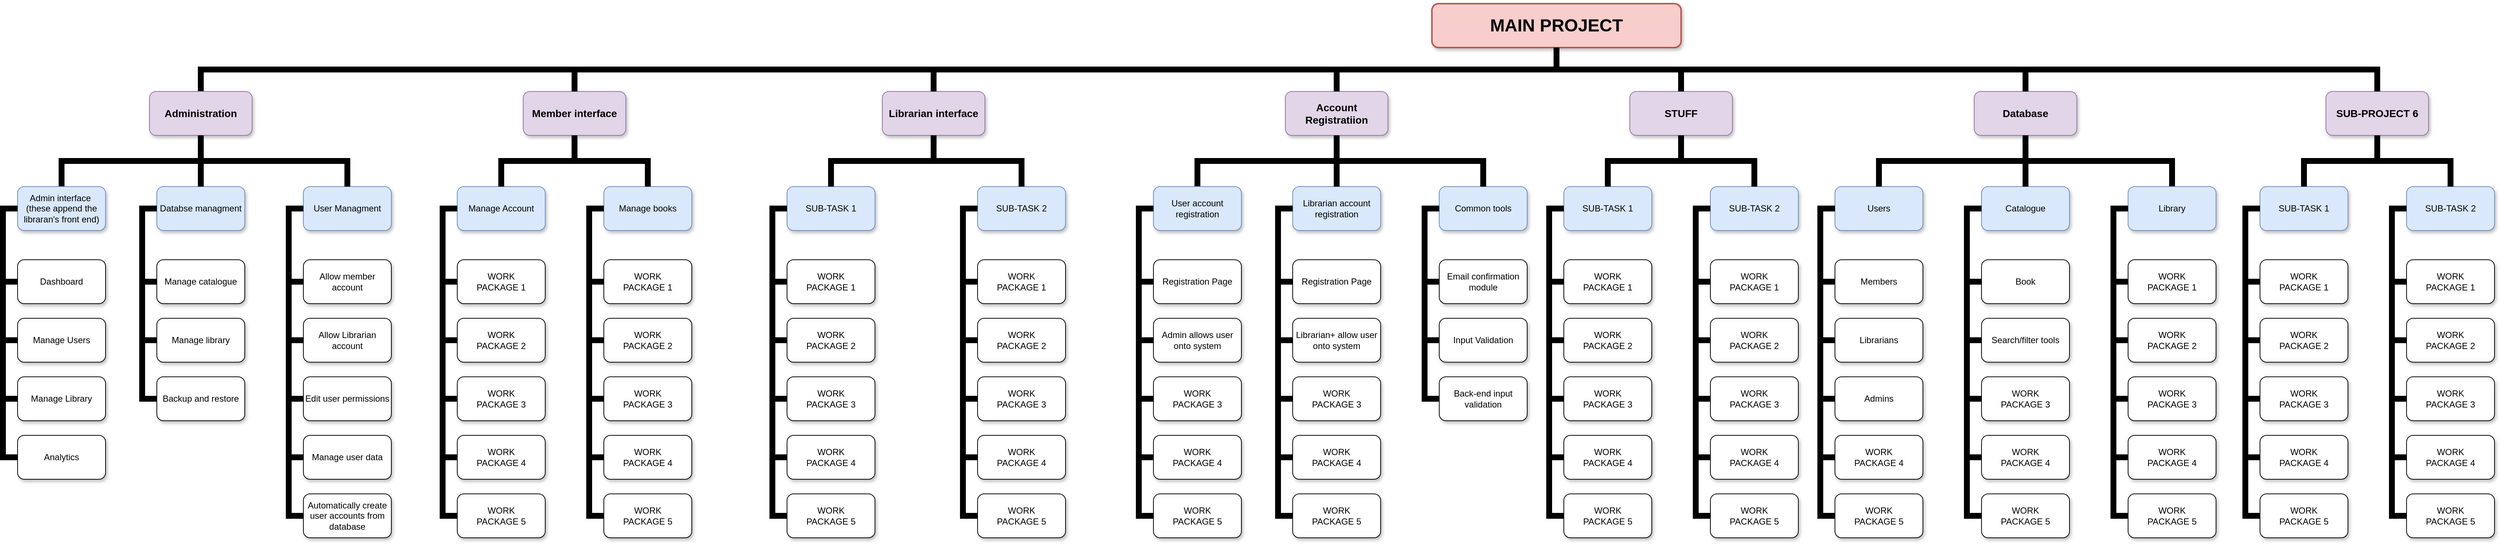 <mxfile version="21.7.4" type="github">
  <diagram name="Page-1" id="64c3da0e-402f-94eb-ee01-a36477274f13">
    <mxGraphModel dx="2809" dy="940" grid="1" gridSize="10" guides="1" tooltips="1" connect="1" arrows="1" fold="1" page="1" pageScale="1" pageWidth="1169" pageHeight="826" background="none" math="0" shadow="0">
      <root>
        <mxCell id="0" />
        <mxCell id="1" parent="0" />
        <mxCell id="2" value="MAIN PROJECT" style="whiteSpace=wrap;rounded=1;shadow=1;fontStyle=1;fontSize=24;labelBackgroundColor=none;strokeWidth=2;fillColor=#f8cecc;strokeColor=#b85450;" parent="1" vertex="1">
          <mxGeometry x="1000" y="50" width="340" height="60" as="geometry" />
        </mxCell>
        <mxCell id="3" value="Member interface" style="whiteSpace=wrap;rounded=1;strokeColor=#9673a6;shadow=1;fontStyle=1;fontSize=14;labelBackgroundColor=none;fillColor=#e1d5e7;" parent="1" vertex="1">
          <mxGeometry x="-240" y="170.0" width="140" height="60" as="geometry" />
        </mxCell>
        <mxCell id="4" value="Librarian interface" style="whiteSpace=wrap;rounded=1;strokeColor=#9673a6;shadow=1;fontStyle=1;fontSize=14;labelBackgroundColor=none;fillColor=#e1d5e7;" parent="1" vertex="1">
          <mxGeometry x="250" y="170.0" width="140" height="60" as="geometry" />
        </mxCell>
        <mxCell id="5" value="SUB-PROJECT 6" style="whiteSpace=wrap;rounded=1;strokeColor=#9673a6;shadow=1;fontStyle=1;fontSize=14;labelBackgroundColor=none;fillColor=#e1d5e7;" parent="1" vertex="1">
          <mxGeometry x="2220" y="170.0" width="140" height="60" as="geometry" />
        </mxCell>
        <mxCell id="6" value="Account Registratiion" style="whiteSpace=wrap;rounded=1;strokeColor=#9673a6;shadow=1;fontStyle=1;fontSize=14;labelBackgroundColor=none;fillColor=#e1d5e7;" parent="1" vertex="1">
          <mxGeometry x="800" y="170.0" width="140" height="60" as="geometry" />
        </mxCell>
        <mxCell id="7" value="STUFF" style="whiteSpace=wrap;rounded=1;strokeColor=#9673a6;shadow=1;fontStyle=1;fontSize=14;labelBackgroundColor=none;fillColor=#e1d5e7;" parent="1" vertex="1">
          <mxGeometry x="1270" y="170.0" width="140" height="60" as="geometry" />
        </mxCell>
        <mxCell id="8" value="Database" style="whiteSpace=wrap;rounded=1;strokeColor=#9673a6;shadow=1;fontStyle=1;fontSize=14;labelBackgroundColor=none;fillColor=#e1d5e7;" parent="1" vertex="1">
          <mxGeometry x="1740" y="170.0" width="140" height="60" as="geometry" />
        </mxCell>
        <mxCell id="10" value="Manage Account" style="whiteSpace=wrap;rounded=1;strokeColor=#6c8ebf;shadow=1;labelBackgroundColor=none;fillStyle=auto;fillColor=#dae8fc;perimeterSpacing=0;" parent="1" vertex="1">
          <mxGeometry x="-330" y="300.0" width="120" height="60" as="geometry" />
        </mxCell>
        <mxCell id="12" value="Manage books" style="whiteSpace=wrap;rounded=1;strokeColor=#6c8ebf;shadow=1;labelBackgroundColor=none;fillStyle=auto;fillColor=#dae8fc;perimeterSpacing=0;" parent="1" vertex="1">
          <mxGeometry x="-130" y="300.0" width="120" height="60" as="geometry" />
        </mxCell>
        <mxCell id="23" value="WORK&#xa;PACKAGE 1" style="whiteSpace=wrap;rounded=1;strokeColor=default;shadow=1;fontStyle=0;labelBackgroundColor=none;fillColor=default;perimeterSpacing=0;" parent="1" vertex="1">
          <mxGeometry x="-330.0" y="400.0" width="120" height="60" as="geometry" />
        </mxCell>
        <mxCell id="24" value="WORK&#xa;PACKAGE 2" style="whiteSpace=wrap;rounded=1;strokeColor=default;shadow=1;fontStyle=0;labelBackgroundColor=none;fillColor=default;perimeterSpacing=0;" parent="1" vertex="1">
          <mxGeometry x="-330.0" y="480.0" width="120" height="60" as="geometry" />
        </mxCell>
        <mxCell id="25" value="WORK&#xa;PACKAGE 3" style="whiteSpace=wrap;rounded=1;strokeColor=default;shadow=1;fontStyle=0;labelBackgroundColor=none;fillColor=default;perimeterSpacing=0;" parent="1" vertex="1">
          <mxGeometry x="-330.0" y="560.0" width="120" height="60" as="geometry" />
        </mxCell>
        <mxCell id="26" value="WORK&#xa;PACKAGE 4" style="whiteSpace=wrap;rounded=1;strokeColor=default;shadow=1;fontStyle=0;labelBackgroundColor=none;fillColor=default;perimeterSpacing=0;" parent="1" vertex="1">
          <mxGeometry x="-330.0" y="640.0" width="120" height="60" as="geometry" />
        </mxCell>
        <mxCell id="27" value="WORK&#xa;PACKAGE 5" style="whiteSpace=wrap;rounded=1;strokeColor=default;shadow=1;fontStyle=0;labelBackgroundColor=none;fillColor=default;perimeterSpacing=0;" parent="1" vertex="1">
          <mxGeometry x="-330.0" y="720.0" width="120" height="60" as="geometry" />
        </mxCell>
        <mxCell id="38" value="WORK&#xa;PACKAGE 1" style="whiteSpace=wrap;rounded=1;strokeColor=default;shadow=1;fontStyle=0;labelBackgroundColor=none;fillColor=default;perimeterSpacing=0;" parent="1" vertex="1">
          <mxGeometry x="-130.0" y="400.0" width="120" height="60" as="geometry" />
        </mxCell>
        <mxCell id="39" value="WORK&#xa;PACKAGE 2" style="whiteSpace=wrap;rounded=1;strokeColor=default;shadow=1;fontStyle=0;labelBackgroundColor=none;fillColor=default;perimeterSpacing=0;" parent="1" vertex="1">
          <mxGeometry x="-130.0" y="480.0" width="120" height="60" as="geometry" />
        </mxCell>
        <mxCell id="40" value="WORK&#xa;PACKAGE 3" style="whiteSpace=wrap;rounded=1;strokeColor=default;shadow=1;fontStyle=0;labelBackgroundColor=none;fillColor=default;perimeterSpacing=0;" parent="1" vertex="1">
          <mxGeometry x="-130.0" y="560.0" width="120" height="60" as="geometry" />
        </mxCell>
        <mxCell id="41" value="WORK&#xa;PACKAGE 4" style="whiteSpace=wrap;rounded=1;strokeColor=default;shadow=1;fontStyle=0;labelBackgroundColor=none;fillColor=default;perimeterSpacing=0;" parent="1" vertex="1">
          <mxGeometry x="-130.0" y="640.0" width="120" height="60" as="geometry" />
        </mxCell>
        <mxCell id="42" value="WORK&#xa;PACKAGE 5" style="whiteSpace=wrap;rounded=1;strokeColor=default;shadow=1;fontStyle=0;labelBackgroundColor=none;fillColor=default;perimeterSpacing=0;" parent="1" vertex="1">
          <mxGeometry x="-130" y="720.0" width="120" height="60" as="geometry" />
        </mxCell>
        <mxCell id="43" value="SUB-TASK 1" style="whiteSpace=wrap;rounded=1;strokeColor=#6c8ebf;shadow=1;labelBackgroundColor=none;fillStyle=auto;fillColor=#dae8fc;perimeterSpacing=0;" parent="1" vertex="1">
          <mxGeometry x="120.0" y="300.0" width="120" height="60" as="geometry" />
        </mxCell>
        <mxCell id="44" value="SUB-TASK 2" style="whiteSpace=wrap;rounded=1;strokeColor=#6c8ebf;shadow=1;labelBackgroundColor=none;fillStyle=auto;fillColor=#dae8fc;perimeterSpacing=0;" parent="1" vertex="1">
          <mxGeometry x="380.0" y="300.0" width="120" height="60" as="geometry" />
        </mxCell>
        <mxCell id="45" value="WORK&#xa;PACKAGE 1" style="whiteSpace=wrap;rounded=1;strokeColor=default;shadow=1;fontStyle=0;labelBackgroundColor=none;fillColor=default;perimeterSpacing=0;" parent="1" vertex="1">
          <mxGeometry x="120.0" y="400.0" width="120" height="60" as="geometry" />
        </mxCell>
        <mxCell id="46" value="WORK&#xa;PACKAGE 2" style="whiteSpace=wrap;rounded=1;strokeColor=default;shadow=1;fontStyle=0;labelBackgroundColor=none;fillColor=default;perimeterSpacing=0;" parent="1" vertex="1">
          <mxGeometry x="120.0" y="480.0" width="120" height="60" as="geometry" />
        </mxCell>
        <mxCell id="47" value="WORK&#xa;PACKAGE 3" style="whiteSpace=wrap;rounded=1;strokeColor=default;shadow=1;fontStyle=0;labelBackgroundColor=none;fillColor=default;perimeterSpacing=0;" parent="1" vertex="1">
          <mxGeometry x="120.0" y="560.0" width="120" height="60" as="geometry" />
        </mxCell>
        <mxCell id="48" value="WORK&#xa;PACKAGE 4" style="whiteSpace=wrap;rounded=1;strokeColor=default;shadow=1;fontStyle=0;labelBackgroundColor=none;fillColor=default;perimeterSpacing=0;" parent="1" vertex="1">
          <mxGeometry x="120" y="640.0" width="120" height="60" as="geometry" />
        </mxCell>
        <mxCell id="49" value="WORK&#xa;PACKAGE 5" style="whiteSpace=wrap;rounded=1;strokeColor=default;shadow=1;fontStyle=0;labelBackgroundColor=none;fillColor=default;perimeterSpacing=0;" parent="1" vertex="1">
          <mxGeometry x="120.0" y="720.0" width="120" height="60" as="geometry" />
        </mxCell>
        <mxCell id="50" value="WORK&#xa;PACKAGE 1" style="whiteSpace=wrap;rounded=1;strokeColor=default;shadow=1;fontStyle=0;labelBackgroundColor=none;fillColor=default;perimeterSpacing=0;" parent="1" vertex="1">
          <mxGeometry x="380.0" y="400.0" width="120" height="60" as="geometry" />
        </mxCell>
        <mxCell id="51" value="WORK&#xa;PACKAGE 2" style="whiteSpace=wrap;rounded=1;strokeColor=default;shadow=1;fontStyle=0;labelBackgroundColor=none;fillColor=default;perimeterSpacing=0;" parent="1" vertex="1">
          <mxGeometry x="380.0" y="480.0" width="120" height="60" as="geometry" />
        </mxCell>
        <mxCell id="52" value="WORK&#xa;PACKAGE 3" style="whiteSpace=wrap;rounded=1;strokeColor=default;shadow=1;fontStyle=0;labelBackgroundColor=none;fillColor=default;perimeterSpacing=0;" parent="1" vertex="1">
          <mxGeometry x="380.0" y="560.0" width="120" height="60" as="geometry" />
        </mxCell>
        <mxCell id="53" value="WORK&#xa;PACKAGE 4" style="whiteSpace=wrap;rounded=1;strokeColor=default;shadow=1;fontStyle=0;labelBackgroundColor=none;fillColor=default;perimeterSpacing=0;" parent="1" vertex="1">
          <mxGeometry x="380.0" y="640.0" width="120" height="60" as="geometry" />
        </mxCell>
        <mxCell id="54" value="WORK&#xa;PACKAGE 5" style="whiteSpace=wrap;rounded=1;strokeColor=default;shadow=1;fontStyle=0;labelBackgroundColor=none;fillColor=default;perimeterSpacing=0;" parent="1" vertex="1">
          <mxGeometry x="380.0" y="720.0" width="120" height="60" as="geometry" />
        </mxCell>
        <mxCell id="103" value="" style="edgeStyle=elbowEdgeStyle;elbow=vertical;rounded=0;fontColor=default;endArrow=none;endFill=0;strokeWidth=8;labelBackgroundColor=none;" parent="1" source="3" target="10" edge="1">
          <mxGeometry width="100" height="100" relative="1" as="geometry">
            <mxPoint x="-380" y="290" as="sourcePoint" />
            <mxPoint x="-280" y="190" as="targetPoint" />
          </mxGeometry>
        </mxCell>
        <mxCell id="104" value="" style="edgeStyle=elbowEdgeStyle;elbow=vertical;rounded=0;fontColor=default;endArrow=none;endFill=0;strokeWidth=8;labelBackgroundColor=none;" parent="1" source="3" target="12" edge="1">
          <mxGeometry width="100" height="100" relative="1" as="geometry">
            <mxPoint x="-40" y="290" as="sourcePoint" />
            <mxPoint x="60" y="190" as="targetPoint" />
          </mxGeometry>
        </mxCell>
        <mxCell id="105" value="" style="edgeStyle=elbowEdgeStyle;elbow=horizontal;rounded=0;fontColor=default;endArrow=none;endFill=0;strokeWidth=8;labelBackgroundColor=none;" parent="1" source="10" target="23" edge="1">
          <mxGeometry width="100" height="100" relative="1" as="geometry">
            <mxPoint x="-390" y="480" as="sourcePoint" />
            <mxPoint x="-290" y="380" as="targetPoint" />
            <Array as="points">
              <mxPoint x="-350" y="380" />
            </Array>
          </mxGeometry>
        </mxCell>
        <mxCell id="106" value="" style="edgeStyle=elbowEdgeStyle;elbow=horizontal;rounded=0;fontColor=default;endArrow=none;endFill=0;strokeWidth=8;labelBackgroundColor=none;" parent="1" source="10" target="24" edge="1">
          <mxGeometry width="100" height="100" relative="1" as="geometry">
            <mxPoint x="-320" y="340" as="sourcePoint" />
            <mxPoint x="-320" y="440" as="targetPoint" />
            <Array as="points">
              <mxPoint x="-350" y="400" />
            </Array>
          </mxGeometry>
        </mxCell>
        <mxCell id="107" value="" style="edgeStyle=elbowEdgeStyle;elbow=horizontal;rounded=0;fontColor=default;endArrow=none;endFill=0;strokeWidth=8;labelBackgroundColor=none;" parent="1" source="10" target="27" edge="1">
          <mxGeometry width="100" height="100" relative="1" as="geometry">
            <mxPoint x="-320" y="340" as="sourcePoint" />
            <mxPoint x="-320" y="440" as="targetPoint" />
            <Array as="points">
              <mxPoint x="-350" y="540" />
            </Array>
          </mxGeometry>
        </mxCell>
        <mxCell id="109" value="" style="edgeStyle=elbowEdgeStyle;elbow=horizontal;rounded=0;fontColor=default;endArrow=none;endFill=0;strokeWidth=8;labelBackgroundColor=none;" parent="1" source="10" target="26" edge="1">
          <mxGeometry width="100" height="100" relative="1" as="geometry">
            <mxPoint x="-300" y="360" as="sourcePoint" />
            <mxPoint x="-300" y="460" as="targetPoint" />
            <Array as="points">
              <mxPoint x="-350" y="410" />
            </Array>
          </mxGeometry>
        </mxCell>
        <mxCell id="110" value="" style="edgeStyle=elbowEdgeStyle;elbow=horizontal;rounded=0;fontColor=default;endArrow=none;endFill=0;strokeWidth=8;labelBackgroundColor=none;" parent="1" source="10" target="25" edge="1">
          <mxGeometry width="100" height="100" relative="1" as="geometry">
            <mxPoint x="-290" y="370" as="sourcePoint" />
            <mxPoint x="-290" y="470" as="targetPoint" />
            <Array as="points">
              <mxPoint x="-350" y="430" />
            </Array>
          </mxGeometry>
        </mxCell>
        <mxCell id="111" value="" style="edgeStyle=elbowEdgeStyle;elbow=horizontal;rounded=0;fontColor=default;endArrow=none;endFill=0;strokeWidth=8;labelBackgroundColor=none;" parent="1" target="38" edge="1">
          <mxGeometry width="100" height="100" relative="1" as="geometry">
            <mxPoint x="-140" y="330.0" as="sourcePoint" />
            <mxPoint x="-140" y="430.0" as="targetPoint" />
            <Array as="points">
              <mxPoint x="-150" y="380" />
            </Array>
          </mxGeometry>
        </mxCell>
        <mxCell id="112" value="" style="edgeStyle=elbowEdgeStyle;elbow=horizontal;rounded=0;fontColor=default;endArrow=none;endFill=0;strokeWidth=8;labelBackgroundColor=none;" parent="1" source="12" target="39" edge="1">
          <mxGeometry width="100" height="100" relative="1" as="geometry">
            <mxPoint x="-140" y="330.0" as="sourcePoint" />
            <mxPoint x="-140" y="510.0" as="targetPoint" />
            <Array as="points">
              <mxPoint x="-150" y="420" />
            </Array>
          </mxGeometry>
        </mxCell>
        <mxCell id="113" value="" style="edgeStyle=elbowEdgeStyle;elbow=horizontal;rounded=0;fontColor=default;endArrow=none;endFill=0;strokeWidth=8;labelBackgroundColor=none;" parent="1" source="12" target="42" edge="1">
          <mxGeometry width="100" height="100" relative="1" as="geometry">
            <mxPoint x="-140" y="330.0" as="sourcePoint" />
            <mxPoint x="-140.0" y="750.0" as="targetPoint" />
            <Array as="points">
              <mxPoint x="-150" y="540" />
            </Array>
          </mxGeometry>
        </mxCell>
        <mxCell id="114" value="" style="edgeStyle=elbowEdgeStyle;elbow=horizontal;rounded=0;fontColor=default;endArrow=none;endFill=0;strokeWidth=8;labelBackgroundColor=none;" parent="1" source="12" target="41" edge="1">
          <mxGeometry width="100" height="100" relative="1" as="geometry">
            <mxPoint x="-140" y="330.0" as="sourcePoint" />
            <mxPoint x="-140.0" y="670.0" as="targetPoint" />
            <Array as="points">
              <mxPoint x="-150" y="500" />
            </Array>
          </mxGeometry>
        </mxCell>
        <mxCell id="115" value="" style="edgeStyle=elbowEdgeStyle;elbow=horizontal;rounded=0;fontColor=default;endArrow=none;endFill=0;strokeWidth=8;labelBackgroundColor=none;" parent="1" source="12" target="40" edge="1">
          <mxGeometry width="100" height="100" relative="1" as="geometry">
            <mxPoint x="-140" y="330.0" as="sourcePoint" />
            <mxPoint x="-140" y="590.0" as="targetPoint" />
            <Array as="points">
              <mxPoint x="-150" y="460" />
            </Array>
          </mxGeometry>
        </mxCell>
        <mxCell id="116" value="" style="edgeStyle=elbowEdgeStyle;elbow=vertical;rounded=0;fontColor=default;endArrow=none;endFill=0;strokeWidth=8;labelBackgroundColor=none;" parent="1" source="4" target="43" edge="1">
          <mxGeometry width="100" height="100" relative="1" as="geometry">
            <mxPoint x="-40" y="240.0" as="sourcePoint" />
            <mxPoint x="-140" y="310" as="targetPoint" />
          </mxGeometry>
        </mxCell>
        <mxCell id="117" value="" style="edgeStyle=elbowEdgeStyle;elbow=vertical;rounded=0;fontColor=default;endArrow=none;endFill=0;strokeWidth=8;labelBackgroundColor=none;" parent="1" source="4" target="44" edge="1">
          <mxGeometry width="100" height="100" relative="1" as="geometry">
            <mxPoint x="-40" y="240.0" as="sourcePoint" />
            <mxPoint x="60" y="310" as="targetPoint" />
          </mxGeometry>
        </mxCell>
        <mxCell id="118" value="" style="edgeStyle=elbowEdgeStyle;elbow=horizontal;rounded=0;fontColor=default;endArrow=none;endFill=0;strokeWidth=8;labelBackgroundColor=none;" parent="1" source="43" target="45" edge="1">
          <mxGeometry width="100" height="100" relative="1" as="geometry">
            <mxPoint x="100" y="330.0" as="sourcePoint" />
            <mxPoint x="110.0" y="430" as="targetPoint" />
            <Array as="points">
              <mxPoint x="100" y="380" />
            </Array>
          </mxGeometry>
        </mxCell>
        <mxCell id="119" value="" style="edgeStyle=elbowEdgeStyle;elbow=horizontal;rounded=0;fontColor=default;endArrow=none;endFill=0;strokeWidth=8;labelBackgroundColor=none;" parent="1" source="43" target="46" edge="1">
          <mxGeometry width="100" height="100" relative="1" as="geometry">
            <mxPoint x="110" y="330" as="sourcePoint" />
            <mxPoint x="110.0" y="510" as="targetPoint" />
            <Array as="points">
              <mxPoint x="100" y="420" />
            </Array>
          </mxGeometry>
        </mxCell>
        <mxCell id="120" value="" style="edgeStyle=elbowEdgeStyle;elbow=horizontal;rounded=0;fontColor=default;endArrow=none;endFill=0;strokeWidth=8;labelBackgroundColor=none;" parent="1" source="43" target="49" edge="1">
          <mxGeometry width="100" height="100" relative="1" as="geometry">
            <mxPoint x="110" y="330" as="sourcePoint" />
            <mxPoint x="110" y="750" as="targetPoint" />
            <Array as="points">
              <mxPoint x="100" y="550" />
            </Array>
          </mxGeometry>
        </mxCell>
        <mxCell id="121" value="" style="edgeStyle=elbowEdgeStyle;elbow=horizontal;rounded=0;fontColor=default;endArrow=none;endFill=0;strokeWidth=8;labelBackgroundColor=none;" parent="1" source="43" target="48" edge="1">
          <mxGeometry width="100" height="100" relative="1" as="geometry">
            <mxPoint x="110" y="330" as="sourcePoint" />
            <mxPoint x="110" y="670" as="targetPoint" />
            <Array as="points">
              <mxPoint x="100" y="500" />
            </Array>
          </mxGeometry>
        </mxCell>
        <mxCell id="122" value="" style="edgeStyle=elbowEdgeStyle;elbow=horizontal;rounded=0;fontColor=default;endArrow=none;endFill=0;strokeWidth=8;labelBackgroundColor=none;" parent="1" source="43" target="47" edge="1">
          <mxGeometry width="100" height="100" relative="1" as="geometry">
            <mxPoint x="110" y="330" as="sourcePoint" />
            <mxPoint x="110.0" y="590" as="targetPoint" />
            <Array as="points">
              <mxPoint x="100" y="470" />
            </Array>
          </mxGeometry>
        </mxCell>
        <mxCell id="123" value="" style="edgeStyle=elbowEdgeStyle;elbow=horizontal;rounded=0;fontColor=default;endArrow=none;endFill=0;strokeWidth=8;labelBackgroundColor=none;" parent="1" source="44" target="50" edge="1">
          <mxGeometry width="100" height="100" relative="1" as="geometry">
            <mxPoint x="350" y="330.0" as="sourcePoint" />
            <mxPoint x="360.0" y="430" as="targetPoint" />
            <Array as="points">
              <mxPoint x="360" y="380" />
            </Array>
          </mxGeometry>
        </mxCell>
        <mxCell id="124" value="" style="edgeStyle=elbowEdgeStyle;elbow=horizontal;rounded=0;fontColor=default;endArrow=none;endFill=0;strokeWidth=8;labelBackgroundColor=none;" parent="1" source="44" target="51" edge="1">
          <mxGeometry width="100" height="100" relative="1" as="geometry">
            <mxPoint x="360" y="330" as="sourcePoint" />
            <mxPoint x="360.0" y="510" as="targetPoint" />
            <Array as="points">
              <mxPoint x="360" y="420" />
            </Array>
          </mxGeometry>
        </mxCell>
        <mxCell id="125" value="" style="edgeStyle=elbowEdgeStyle;elbow=horizontal;rounded=0;fontColor=default;endArrow=none;endFill=0;strokeWidth=8;labelBackgroundColor=none;" parent="1" source="44" target="54" edge="1">
          <mxGeometry width="100" height="100" relative="1" as="geometry">
            <mxPoint x="360" y="330" as="sourcePoint" />
            <mxPoint x="360" y="750" as="targetPoint" />
            <Array as="points">
              <mxPoint x="360" y="540" />
            </Array>
          </mxGeometry>
        </mxCell>
        <mxCell id="126" value="" style="edgeStyle=elbowEdgeStyle;elbow=horizontal;rounded=0;fontColor=default;endArrow=none;endFill=0;strokeWidth=8;labelBackgroundColor=none;" parent="1" source="44" target="53" edge="1">
          <mxGeometry width="100" height="100" relative="1" as="geometry">
            <mxPoint x="360" y="330" as="sourcePoint" />
            <mxPoint x="360" y="670" as="targetPoint" />
            <Array as="points">
              <mxPoint x="360" y="500" />
            </Array>
          </mxGeometry>
        </mxCell>
        <mxCell id="127" value="" style="edgeStyle=elbowEdgeStyle;elbow=horizontal;rounded=0;fontColor=default;endArrow=none;endFill=0;strokeWidth=8;labelBackgroundColor=none;" parent="1" source="44" target="52" edge="1">
          <mxGeometry width="100" height="100" relative="1" as="geometry">
            <mxPoint x="360" y="330" as="sourcePoint" />
            <mxPoint x="360.0" y="590" as="targetPoint" />
            <Array as="points">
              <mxPoint x="360" y="470" />
            </Array>
          </mxGeometry>
        </mxCell>
        <mxCell id="133" value="Librarian account registration" style="whiteSpace=wrap;rounded=1;strokeColor=#6c8ebf;shadow=1;labelBackgroundColor=none;fillStyle=auto;fillColor=#dae8fc;perimeterSpacing=0;" parent="1" vertex="1">
          <mxGeometry x="810.0" y="300.0" width="120" height="60" as="geometry" />
        </mxCell>
        <mxCell id="134" value="Common tools" style="whiteSpace=wrap;rounded=1;strokeColor=#6c8ebf;shadow=1;labelBackgroundColor=none;fillStyle=auto;fillColor=#dae8fc;perimeterSpacing=0;" parent="1" vertex="1">
          <mxGeometry x="1010.0" y="300.0" width="120" height="60" as="geometry" />
        </mxCell>
        <mxCell id="135" value="Registration Page" style="whiteSpace=wrap;rounded=1;shadow=1;fontStyle=0;labelBackgroundColor=none;perimeterSpacing=0;" parent="1" vertex="1">
          <mxGeometry x="810.0" y="400.0" width="120" height="60" as="geometry" />
        </mxCell>
        <mxCell id="136" value="Librarian+ allow user onto system" style="whiteSpace=wrap;rounded=1;strokeColor=default;shadow=1;fontStyle=0;labelBackgroundColor=none;fillColor=default;perimeterSpacing=0;" parent="1" vertex="1">
          <mxGeometry x="810.0" y="480.0" width="120" height="60" as="geometry" />
        </mxCell>
        <mxCell id="137" value="WORK&#xa;PACKAGE 3" style="whiteSpace=wrap;rounded=1;strokeColor=default;shadow=1;fontStyle=0;labelBackgroundColor=none;fillColor=default;perimeterSpacing=0;" parent="1" vertex="1">
          <mxGeometry x="810.0" y="560.0" width="120" height="60" as="geometry" />
        </mxCell>
        <mxCell id="138" value="WORK&#xa;PACKAGE 4" style="whiteSpace=wrap;rounded=1;strokeColor=default;shadow=1;fontStyle=0;labelBackgroundColor=none;fillColor=default;perimeterSpacing=0;" parent="1" vertex="1">
          <mxGeometry x="810" y="640.0" width="120" height="60" as="geometry" />
        </mxCell>
        <mxCell id="139" value="WORK&#xa;PACKAGE 5" style="whiteSpace=wrap;rounded=1;strokeColor=default;shadow=1;fontStyle=0;labelBackgroundColor=none;fillColor=default;perimeterSpacing=0;" parent="1" vertex="1">
          <mxGeometry x="810.0" y="720.0" width="120" height="60" as="geometry" />
        </mxCell>
        <mxCell id="140" value="Email confirmation module" style="whiteSpace=wrap;rounded=1;shadow=1;fontStyle=0;labelBackgroundColor=none;perimeterSpacing=0;" parent="1" vertex="1">
          <mxGeometry x="1010.0" y="400.0" width="120" height="60" as="geometry" />
        </mxCell>
        <mxCell id="141" value="Input Validation" style="whiteSpace=wrap;rounded=1;shadow=1;fontStyle=0;labelBackgroundColor=none;perimeterSpacing=0;" parent="1" vertex="1">
          <mxGeometry x="1010.0" y="480.0" width="120" height="60" as="geometry" />
        </mxCell>
        <mxCell id="142" value="Back-end input validation" style="whiteSpace=wrap;rounded=1;shadow=1;fontStyle=0;labelBackgroundColor=none;perimeterSpacing=0;" parent="1" vertex="1">
          <mxGeometry x="1010.0" y="560.0" width="120" height="60" as="geometry" />
        </mxCell>
        <mxCell id="145" value="" style="edgeStyle=elbowEdgeStyle;elbow=horizontal;rounded=0;fontColor=default;endArrow=none;endFill=0;strokeWidth=8;labelBackgroundColor=none;" parent="1" source="133" target="135" edge="1">
          <mxGeometry width="100" height="100" relative="1" as="geometry">
            <mxPoint x="790" y="330.0" as="sourcePoint" />
            <mxPoint x="800.0" y="430" as="targetPoint" />
            <Array as="points">
              <mxPoint x="790" y="380" />
            </Array>
          </mxGeometry>
        </mxCell>
        <mxCell id="146" value="" style="edgeStyle=elbowEdgeStyle;elbow=horizontal;rounded=0;fontColor=default;endArrow=none;endFill=0;strokeWidth=8;labelBackgroundColor=none;" parent="1" source="133" target="136" edge="1">
          <mxGeometry width="100" height="100" relative="1" as="geometry">
            <mxPoint x="800" y="330" as="sourcePoint" />
            <mxPoint x="800.0" y="510" as="targetPoint" />
            <Array as="points">
              <mxPoint x="790" y="420" />
            </Array>
          </mxGeometry>
        </mxCell>
        <mxCell id="147" value="" style="edgeStyle=elbowEdgeStyle;elbow=horizontal;rounded=0;fontColor=default;endArrow=none;endFill=0;strokeWidth=8;labelBackgroundColor=none;" parent="1" source="133" target="139" edge="1">
          <mxGeometry width="100" height="100" relative="1" as="geometry">
            <mxPoint x="800" y="330" as="sourcePoint" />
            <mxPoint x="800" y="750" as="targetPoint" />
            <Array as="points">
              <mxPoint x="790" y="550" />
            </Array>
          </mxGeometry>
        </mxCell>
        <mxCell id="148" value="" style="edgeStyle=elbowEdgeStyle;elbow=horizontal;rounded=0;fontColor=default;endArrow=none;endFill=0;strokeWidth=8;labelBackgroundColor=none;" parent="1" source="133" target="138" edge="1">
          <mxGeometry width="100" height="100" relative="1" as="geometry">
            <mxPoint x="800" y="330" as="sourcePoint" />
            <mxPoint x="800" y="670" as="targetPoint" />
            <Array as="points">
              <mxPoint x="790" y="500" />
            </Array>
          </mxGeometry>
        </mxCell>
        <mxCell id="149" value="" style="edgeStyle=elbowEdgeStyle;elbow=horizontal;rounded=0;fontColor=default;endArrow=none;endFill=0;strokeWidth=8;labelBackgroundColor=none;" parent="1" source="133" target="137" edge="1">
          <mxGeometry width="100" height="100" relative="1" as="geometry">
            <mxPoint x="800" y="330" as="sourcePoint" />
            <mxPoint x="800.0" y="590" as="targetPoint" />
            <Array as="points">
              <mxPoint x="790" y="470" />
            </Array>
          </mxGeometry>
        </mxCell>
        <mxCell id="150" value="" style="edgeStyle=elbowEdgeStyle;elbow=horizontal;rounded=0;fontColor=default;endArrow=none;endFill=0;strokeWidth=8;labelBackgroundColor=none;" parent="1" source="134" target="140" edge="1">
          <mxGeometry width="100" height="100" relative="1" as="geometry">
            <mxPoint x="980" y="330.0" as="sourcePoint" />
            <mxPoint x="990.0" y="430" as="targetPoint" />
            <Array as="points">
              <mxPoint x="990" y="380" />
            </Array>
          </mxGeometry>
        </mxCell>
        <mxCell id="151" value="" style="edgeStyle=elbowEdgeStyle;elbow=horizontal;rounded=0;fontColor=default;endArrow=none;endFill=0;strokeWidth=8;labelBackgroundColor=none;" parent="1" source="134" target="141" edge="1">
          <mxGeometry width="100" height="100" relative="1" as="geometry">
            <mxPoint x="990" y="330" as="sourcePoint" />
            <mxPoint x="990.0" y="510" as="targetPoint" />
            <Array as="points">
              <mxPoint x="990" y="420" />
            </Array>
          </mxGeometry>
        </mxCell>
        <mxCell id="154" value="" style="edgeStyle=elbowEdgeStyle;elbow=horizontal;rounded=0;fontColor=default;endArrow=none;endFill=0;strokeWidth=8;labelBackgroundColor=none;" parent="1" source="134" target="142" edge="1">
          <mxGeometry width="100" height="100" relative="1" as="geometry">
            <mxPoint x="990" y="330" as="sourcePoint" />
            <mxPoint x="990.0" y="590" as="targetPoint" />
            <Array as="points">
              <mxPoint x="990" y="470" />
            </Array>
          </mxGeometry>
        </mxCell>
        <mxCell id="155" value="SUB-TASK 1" style="whiteSpace=wrap;rounded=1;strokeColor=#6c8ebf;shadow=1;labelBackgroundColor=none;fillStyle=auto;fillColor=#dae8fc;perimeterSpacing=0;" parent="1" vertex="1">
          <mxGeometry x="1180.0" y="300.0" width="120" height="60" as="geometry" />
        </mxCell>
        <mxCell id="156" value="SUB-TASK 2" style="whiteSpace=wrap;rounded=1;strokeColor=#6c8ebf;shadow=1;labelBackgroundColor=none;fillStyle=auto;fillColor=#dae8fc;perimeterSpacing=0;" parent="1" vertex="1">
          <mxGeometry x="1380.0" y="300.0" width="120" height="60" as="geometry" />
        </mxCell>
        <mxCell id="157" value="WORK&#xa;PACKAGE 1" style="whiteSpace=wrap;rounded=1;strokeColor=default;shadow=1;fontStyle=0;labelBackgroundColor=none;fillColor=default;perimeterSpacing=0;" parent="1" vertex="1">
          <mxGeometry x="1180.0" y="400.0" width="120" height="60" as="geometry" />
        </mxCell>
        <mxCell id="158" value="WORK&#xa;PACKAGE 2" style="whiteSpace=wrap;rounded=1;strokeColor=default;shadow=1;fontStyle=0;labelBackgroundColor=none;fillColor=default;perimeterSpacing=0;" parent="1" vertex="1">
          <mxGeometry x="1180" y="480.0" width="120" height="60" as="geometry" />
        </mxCell>
        <mxCell id="159" value="WORK&#xa;PACKAGE 3" style="whiteSpace=wrap;rounded=1;strokeColor=default;shadow=1;fontStyle=0;labelBackgroundColor=none;fillColor=default;perimeterSpacing=0;" parent="1" vertex="1">
          <mxGeometry x="1180.0" y="560.0" width="120" height="60" as="geometry" />
        </mxCell>
        <mxCell id="160" value="WORK&#xa;PACKAGE 4" style="whiteSpace=wrap;rounded=1;strokeColor=default;shadow=1;fontStyle=0;labelBackgroundColor=none;fillColor=default;perimeterSpacing=0;" parent="1" vertex="1">
          <mxGeometry x="1180" y="640.0" width="120" height="60" as="geometry" />
        </mxCell>
        <mxCell id="161" value="WORK&#xa;PACKAGE 5" style="whiteSpace=wrap;rounded=1;strokeColor=default;shadow=1;fontStyle=0;labelBackgroundColor=none;fillColor=default;perimeterSpacing=0;" parent="1" vertex="1">
          <mxGeometry x="1180" y="720.0" width="120" height="60" as="geometry" />
        </mxCell>
        <mxCell id="162" value="WORK&#xa;PACKAGE 1" style="whiteSpace=wrap;rounded=1;strokeColor=default;shadow=1;fontStyle=0;labelBackgroundColor=none;fillColor=default;perimeterSpacing=0;" parent="1" vertex="1">
          <mxGeometry x="1380.0" y="400.0" width="120" height="60" as="geometry" />
        </mxCell>
        <mxCell id="163" value="WORK&#xa;PACKAGE 2" style="whiteSpace=wrap;rounded=1;strokeColor=default;shadow=1;fontStyle=0;labelBackgroundColor=none;fillColor=default;perimeterSpacing=0;" parent="1" vertex="1">
          <mxGeometry x="1380.0" y="480.0" width="120" height="60" as="geometry" />
        </mxCell>
        <mxCell id="164" value="WORK&#xa;PACKAGE 3" style="whiteSpace=wrap;rounded=1;strokeColor=default;shadow=1;fontStyle=0;labelBackgroundColor=none;fillColor=default;perimeterSpacing=0;" parent="1" vertex="1">
          <mxGeometry x="1380.0" y="560.0" width="120" height="60" as="geometry" />
        </mxCell>
        <mxCell id="165" value="WORK&#xa;PACKAGE 4" style="whiteSpace=wrap;rounded=1;strokeColor=default;shadow=1;fontStyle=0;labelBackgroundColor=none;fillColor=default;perimeterSpacing=0;" parent="1" vertex="1">
          <mxGeometry x="1380.0" y="640.0" width="120" height="60" as="geometry" />
        </mxCell>
        <mxCell id="166" value="WORK&#xa;PACKAGE 5" style="whiteSpace=wrap;rounded=1;strokeColor=default;shadow=1;fontStyle=0;labelBackgroundColor=none;fillColor=default;perimeterSpacing=0;" parent="1" vertex="1">
          <mxGeometry x="1380.0" y="720.0" width="120" height="60" as="geometry" />
        </mxCell>
        <mxCell id="167" value="" style="edgeStyle=elbowEdgeStyle;elbow=horizontal;rounded=0;fontColor=default;endArrow=none;endFill=0;strokeWidth=8;labelBackgroundColor=none;" parent="1" source="155" target="157" edge="1">
          <mxGeometry width="100" height="100" relative="1" as="geometry">
            <mxPoint x="1160" y="330.0" as="sourcePoint" />
            <mxPoint x="1170.0" y="430.0" as="targetPoint" />
            <Array as="points">
              <mxPoint x="1160" y="380.0" />
            </Array>
          </mxGeometry>
        </mxCell>
        <mxCell id="168" value="" style="edgeStyle=elbowEdgeStyle;elbow=horizontal;rounded=0;fontColor=default;endArrow=none;endFill=0;strokeWidth=8;labelBackgroundColor=none;" parent="1" source="155" target="158" edge="1">
          <mxGeometry width="100" height="100" relative="1" as="geometry">
            <mxPoint x="1170" y="330.0" as="sourcePoint" />
            <mxPoint x="1170.0" y="510.0" as="targetPoint" />
            <Array as="points">
              <mxPoint x="1160" y="420.0" />
            </Array>
          </mxGeometry>
        </mxCell>
        <mxCell id="169" value="" style="edgeStyle=elbowEdgeStyle;elbow=horizontal;rounded=0;fontColor=default;endArrow=none;endFill=0;strokeWidth=8;labelBackgroundColor=none;" parent="1" source="155" target="161" edge="1">
          <mxGeometry width="100" height="100" relative="1" as="geometry">
            <mxPoint x="1170" y="330.0" as="sourcePoint" />
            <mxPoint x="1170" y="750.0" as="targetPoint" />
            <Array as="points">
              <mxPoint x="1160" y="550.0" />
            </Array>
          </mxGeometry>
        </mxCell>
        <mxCell id="170" value="" style="edgeStyle=elbowEdgeStyle;elbow=horizontal;rounded=0;fontColor=default;endArrow=none;endFill=0;strokeWidth=8;labelBackgroundColor=none;" parent="1" source="155" target="160" edge="1">
          <mxGeometry width="100" height="100" relative="1" as="geometry">
            <mxPoint x="1170" y="330.0" as="sourcePoint" />
            <mxPoint x="1170" y="670.0" as="targetPoint" />
            <Array as="points">
              <mxPoint x="1160" y="500.0" />
            </Array>
          </mxGeometry>
        </mxCell>
        <mxCell id="171" value="" style="edgeStyle=elbowEdgeStyle;elbow=horizontal;rounded=0;fontColor=default;endArrow=none;endFill=0;strokeWidth=8;labelBackgroundColor=none;" parent="1" source="155" target="159" edge="1">
          <mxGeometry width="100" height="100" relative="1" as="geometry">
            <mxPoint x="1170" y="330.0" as="sourcePoint" />
            <mxPoint x="1170.0" y="590.0" as="targetPoint" />
            <Array as="points">
              <mxPoint x="1160" y="470.0" />
            </Array>
          </mxGeometry>
        </mxCell>
        <mxCell id="172" value="" style="edgeStyle=elbowEdgeStyle;elbow=horizontal;rounded=0;fontColor=default;endArrow=none;endFill=0;strokeWidth=8;labelBackgroundColor=none;" parent="1" source="156" target="162" edge="1">
          <mxGeometry width="100" height="100" relative="1" as="geometry">
            <mxPoint x="1350" y="330.0" as="sourcePoint" />
            <mxPoint x="1360.0" y="430.0" as="targetPoint" />
            <Array as="points">
              <mxPoint x="1360" y="380.0" />
            </Array>
          </mxGeometry>
        </mxCell>
        <mxCell id="173" value="" style="edgeStyle=elbowEdgeStyle;elbow=horizontal;rounded=0;fontColor=default;endArrow=none;endFill=0;strokeWidth=8;labelBackgroundColor=none;" parent="1" source="156" target="163" edge="1">
          <mxGeometry width="100" height="100" relative="1" as="geometry">
            <mxPoint x="1360" y="330.0" as="sourcePoint" />
            <mxPoint x="1360.0" y="510.0" as="targetPoint" />
            <Array as="points">
              <mxPoint x="1360" y="420.0" />
            </Array>
          </mxGeometry>
        </mxCell>
        <mxCell id="174" value="" style="edgeStyle=elbowEdgeStyle;elbow=horizontal;rounded=0;fontColor=default;endArrow=none;endFill=0;strokeWidth=8;labelBackgroundColor=none;" parent="1" source="156" target="166" edge="1">
          <mxGeometry width="100" height="100" relative="1" as="geometry">
            <mxPoint x="1360" y="330.0" as="sourcePoint" />
            <mxPoint x="1360" y="750.0" as="targetPoint" />
            <Array as="points">
              <mxPoint x="1360" y="540.0" />
            </Array>
          </mxGeometry>
        </mxCell>
        <mxCell id="175" value="" style="edgeStyle=elbowEdgeStyle;elbow=horizontal;rounded=0;fontColor=default;endArrow=none;endFill=0;strokeWidth=8;labelBackgroundColor=none;" parent="1" source="156" target="165" edge="1">
          <mxGeometry width="100" height="100" relative="1" as="geometry">
            <mxPoint x="1360" y="330.0" as="sourcePoint" />
            <mxPoint x="1360" y="670.0" as="targetPoint" />
            <Array as="points">
              <mxPoint x="1360" y="500.0" />
            </Array>
          </mxGeometry>
        </mxCell>
        <mxCell id="176" value="" style="edgeStyle=elbowEdgeStyle;elbow=horizontal;rounded=0;fontColor=default;endArrow=none;endFill=0;strokeWidth=8;labelBackgroundColor=none;" parent="1" source="156" target="164" edge="1">
          <mxGeometry width="100" height="100" relative="1" as="geometry">
            <mxPoint x="1360" y="330.0" as="sourcePoint" />
            <mxPoint x="1360.0" y="590.0" as="targetPoint" />
            <Array as="points">
              <mxPoint x="1360" y="470.0" />
            </Array>
          </mxGeometry>
        </mxCell>
        <mxCell id="177" value="Users" style="whiteSpace=wrap;rounded=1;strokeColor=#6c8ebf;shadow=1;labelBackgroundColor=none;fillStyle=auto;fillColor=#dae8fc;perimeterSpacing=0;" parent="1" vertex="1">
          <mxGeometry x="1550.0" y="300.0" width="120" height="60" as="geometry" />
        </mxCell>
        <mxCell id="178" value="Catalogue" style="whiteSpace=wrap;rounded=1;strokeColor=#6c8ebf;shadow=1;labelBackgroundColor=none;fillStyle=auto;fillColor=#dae8fc;perimeterSpacing=0;" parent="1" vertex="1">
          <mxGeometry x="1750.0" y="300.0" width="120" height="60" as="geometry" />
        </mxCell>
        <mxCell id="179" value="Members" style="whiteSpace=wrap;rounded=1;strokeColor=default;shadow=1;fontStyle=0;labelBackgroundColor=none;fillColor=default;perimeterSpacing=0;" parent="1" vertex="1">
          <mxGeometry x="1550.0" y="400.0" width="120" height="60" as="geometry" />
        </mxCell>
        <mxCell id="180" value="Librarians" style="whiteSpace=wrap;rounded=1;strokeColor=default;shadow=1;fontStyle=0;labelBackgroundColor=none;fillColor=default;perimeterSpacing=0;" parent="1" vertex="1">
          <mxGeometry x="1550" y="480.0" width="120" height="60" as="geometry" />
        </mxCell>
        <mxCell id="181" value="Admins" style="whiteSpace=wrap;rounded=1;strokeColor=default;shadow=1;fontStyle=0;labelBackgroundColor=none;fillColor=default;perimeterSpacing=0;" parent="1" vertex="1">
          <mxGeometry x="1550.0" y="560.0" width="120" height="60" as="geometry" />
        </mxCell>
        <mxCell id="182" value="WORK&#xa;PACKAGE 4" style="whiteSpace=wrap;rounded=1;strokeColor=default;shadow=1;fontStyle=0;labelBackgroundColor=none;fillColor=default;perimeterSpacing=0;" parent="1" vertex="1">
          <mxGeometry x="1550" y="640.0" width="120" height="60" as="geometry" />
        </mxCell>
        <mxCell id="183" value="WORK&#xa;PACKAGE 5" style="whiteSpace=wrap;rounded=1;strokeColor=default;shadow=1;fontStyle=0;labelBackgroundColor=none;fillColor=default;perimeterSpacing=0;" parent="1" vertex="1">
          <mxGeometry x="1550" y="720.0" width="120" height="60" as="geometry" />
        </mxCell>
        <mxCell id="184" value="Book" style="whiteSpace=wrap;rounded=1;strokeColor=default;shadow=1;fontStyle=0;labelBackgroundColor=none;fillColor=default;perimeterSpacing=0;" parent="1" vertex="1">
          <mxGeometry x="1750.0" y="400.0" width="120" height="60" as="geometry" />
        </mxCell>
        <mxCell id="185" value="Search/filter tools " style="whiteSpace=wrap;rounded=1;strokeColor=default;shadow=1;fontStyle=0;labelBackgroundColor=none;fillColor=default;perimeterSpacing=0;" parent="1" vertex="1">
          <mxGeometry x="1750.0" y="480.0" width="120" height="60" as="geometry" />
        </mxCell>
        <mxCell id="186" value="WORK&#xa;PACKAGE 3" style="whiteSpace=wrap;rounded=1;strokeColor=default;shadow=1;fontStyle=0;labelBackgroundColor=none;fillColor=default;perimeterSpacing=0;" parent="1" vertex="1">
          <mxGeometry x="1750.0" y="560.0" width="120" height="60" as="geometry" />
        </mxCell>
        <mxCell id="187" value="WORK&#xa;PACKAGE 4" style="whiteSpace=wrap;rounded=1;strokeColor=default;shadow=1;fontStyle=0;labelBackgroundColor=none;fillColor=default;perimeterSpacing=0;" parent="1" vertex="1">
          <mxGeometry x="1750.0" y="640.0" width="120" height="60" as="geometry" />
        </mxCell>
        <mxCell id="188" value="WORK&#xa;PACKAGE 5" style="whiteSpace=wrap;rounded=1;strokeColor=default;shadow=1;fontStyle=0;labelBackgroundColor=none;fillColor=default;perimeterSpacing=0;" parent="1" vertex="1">
          <mxGeometry x="1750.0" y="720.0" width="120" height="60" as="geometry" />
        </mxCell>
        <mxCell id="189" value="" style="edgeStyle=elbowEdgeStyle;elbow=horizontal;rounded=0;fontColor=default;endArrow=none;endFill=0;strokeWidth=8;labelBackgroundColor=none;" parent="1" source="177" target="179" edge="1">
          <mxGeometry width="100" height="100" relative="1" as="geometry">
            <mxPoint x="1530" y="330.0" as="sourcePoint" />
            <mxPoint x="1540.0" y="430.0" as="targetPoint" />
            <Array as="points">
              <mxPoint x="1530" y="380.0" />
            </Array>
          </mxGeometry>
        </mxCell>
        <mxCell id="190" value="" style="edgeStyle=elbowEdgeStyle;elbow=horizontal;rounded=0;fontColor=default;endArrow=none;endFill=0;strokeWidth=8;labelBackgroundColor=none;" parent="1" source="177" target="180" edge="1">
          <mxGeometry width="100" height="100" relative="1" as="geometry">
            <mxPoint x="1540" y="330.0" as="sourcePoint" />
            <mxPoint x="1540.0" y="510.0" as="targetPoint" />
            <Array as="points">
              <mxPoint x="1530" y="420.0" />
            </Array>
          </mxGeometry>
        </mxCell>
        <mxCell id="191" value="" style="edgeStyle=elbowEdgeStyle;elbow=horizontal;rounded=0;fontColor=default;endArrow=none;endFill=0;strokeWidth=8;labelBackgroundColor=none;" parent="1" source="177" target="183" edge="1">
          <mxGeometry width="100" height="100" relative="1" as="geometry">
            <mxPoint x="1540" y="330.0" as="sourcePoint" />
            <mxPoint x="1540" y="750.0" as="targetPoint" />
            <Array as="points">
              <mxPoint x="1530" y="550.0" />
            </Array>
          </mxGeometry>
        </mxCell>
        <mxCell id="192" value="" style="edgeStyle=elbowEdgeStyle;elbow=horizontal;rounded=0;fontColor=default;endArrow=none;endFill=0;strokeWidth=8;labelBackgroundColor=none;" parent="1" source="177" target="182" edge="1">
          <mxGeometry width="100" height="100" relative="1" as="geometry">
            <mxPoint x="1540" y="330.0" as="sourcePoint" />
            <mxPoint x="1540" y="670.0" as="targetPoint" />
            <Array as="points">
              <mxPoint x="1530" y="500.0" />
            </Array>
          </mxGeometry>
        </mxCell>
        <mxCell id="193" value="" style="edgeStyle=elbowEdgeStyle;elbow=horizontal;rounded=0;fontColor=default;endArrow=none;endFill=0;strokeWidth=8;labelBackgroundColor=none;" parent="1" source="177" target="181" edge="1">
          <mxGeometry width="100" height="100" relative="1" as="geometry">
            <mxPoint x="1540" y="330.0" as="sourcePoint" />
            <mxPoint x="1540.0" y="590.0" as="targetPoint" />
            <Array as="points">
              <mxPoint x="1530" y="470.0" />
            </Array>
          </mxGeometry>
        </mxCell>
        <mxCell id="194" value="" style="edgeStyle=elbowEdgeStyle;elbow=horizontal;rounded=0;fontColor=default;endArrow=none;endFill=0;strokeWidth=8;labelBackgroundColor=none;" parent="1" source="178" target="184" edge="1">
          <mxGeometry width="100" height="100" relative="1" as="geometry">
            <mxPoint x="1720" y="330.0" as="sourcePoint" />
            <mxPoint x="1730.0" y="430.0" as="targetPoint" />
            <Array as="points">
              <mxPoint x="1730" y="380.0" />
            </Array>
          </mxGeometry>
        </mxCell>
        <mxCell id="195" value="" style="edgeStyle=elbowEdgeStyle;elbow=horizontal;rounded=0;fontColor=default;endArrow=none;endFill=0;strokeWidth=8;labelBackgroundColor=none;" parent="1" source="178" target="185" edge="1">
          <mxGeometry width="100" height="100" relative="1" as="geometry">
            <mxPoint x="1730" y="330.0" as="sourcePoint" />
            <mxPoint x="1730.0" y="510.0" as="targetPoint" />
            <Array as="points">
              <mxPoint x="1730" y="420.0" />
            </Array>
          </mxGeometry>
        </mxCell>
        <mxCell id="196" value="" style="edgeStyle=elbowEdgeStyle;elbow=horizontal;rounded=0;fontColor=default;endArrow=none;endFill=0;strokeWidth=8;labelBackgroundColor=none;" parent="1" source="178" target="188" edge="1">
          <mxGeometry width="100" height="100" relative="1" as="geometry">
            <mxPoint x="1730" y="330.0" as="sourcePoint" />
            <mxPoint x="1730" y="750.0" as="targetPoint" />
            <Array as="points">
              <mxPoint x="1730" y="540.0" />
            </Array>
          </mxGeometry>
        </mxCell>
        <mxCell id="197" value="" style="edgeStyle=elbowEdgeStyle;elbow=horizontal;rounded=0;fontColor=default;endArrow=none;endFill=0;strokeWidth=8;labelBackgroundColor=none;" parent="1" source="178" target="187" edge="1">
          <mxGeometry width="100" height="100" relative="1" as="geometry">
            <mxPoint x="1730" y="330.0" as="sourcePoint" />
            <mxPoint x="1730" y="670.0" as="targetPoint" />
            <Array as="points">
              <mxPoint x="1730" y="500.0" />
            </Array>
          </mxGeometry>
        </mxCell>
        <mxCell id="198" value="" style="edgeStyle=elbowEdgeStyle;elbow=horizontal;rounded=0;fontColor=default;endArrow=none;endFill=0;strokeWidth=8;labelBackgroundColor=none;" parent="1" source="178" target="186" edge="1">
          <mxGeometry width="100" height="100" relative="1" as="geometry">
            <mxPoint x="1730" y="330.0" as="sourcePoint" />
            <mxPoint x="1730.0" y="590.0" as="targetPoint" />
            <Array as="points">
              <mxPoint x="1730" y="470.0" />
            </Array>
          </mxGeometry>
        </mxCell>
        <mxCell id="199" value="SUB-TASK 1" style="whiteSpace=wrap;rounded=1;strokeColor=#6c8ebf;shadow=1;labelBackgroundColor=none;fillStyle=auto;fillColor=#dae8fc;perimeterSpacing=0;" parent="1" vertex="1">
          <mxGeometry x="2130" y="300.0" width="120" height="60" as="geometry" />
        </mxCell>
        <mxCell id="200" value="SUB-TASK 2" style="whiteSpace=wrap;rounded=1;strokeColor=#6c8ebf;shadow=1;labelBackgroundColor=none;fillStyle=auto;fillColor=#dae8fc;perimeterSpacing=0;" parent="1" vertex="1">
          <mxGeometry x="2330" y="300.0" width="120" height="60" as="geometry" />
        </mxCell>
        <mxCell id="201" value="WORK&#xa;PACKAGE 1" style="whiteSpace=wrap;rounded=1;strokeColor=default;shadow=1;fontStyle=0;labelBackgroundColor=none;fillColor=default;perimeterSpacing=0;" parent="1" vertex="1">
          <mxGeometry x="2130" y="400.0" width="120" height="60" as="geometry" />
        </mxCell>
        <mxCell id="202" value="WORK&#xa;PACKAGE 2" style="whiteSpace=wrap;rounded=1;strokeColor=default;shadow=1;fontStyle=0;labelBackgroundColor=none;fillColor=default;perimeterSpacing=0;" parent="1" vertex="1">
          <mxGeometry x="2130" y="480.0" width="120" height="60" as="geometry" />
        </mxCell>
        <mxCell id="203" value="WORK&#xa;PACKAGE 3" style="whiteSpace=wrap;rounded=1;strokeColor=default;shadow=1;fontStyle=0;labelBackgroundColor=none;fillColor=default;perimeterSpacing=0;" parent="1" vertex="1">
          <mxGeometry x="2130" y="560.0" width="120" height="60" as="geometry" />
        </mxCell>
        <mxCell id="204" value="WORK&#xa;PACKAGE 4" style="whiteSpace=wrap;rounded=1;strokeColor=default;shadow=1;fontStyle=0;labelBackgroundColor=none;fillColor=default;perimeterSpacing=0;" parent="1" vertex="1">
          <mxGeometry x="2130" y="640.0" width="120" height="60" as="geometry" />
        </mxCell>
        <mxCell id="205" value="WORK&#xa;PACKAGE 5" style="whiteSpace=wrap;rounded=1;strokeColor=default;shadow=1;fontStyle=0;labelBackgroundColor=none;fillColor=default;perimeterSpacing=0;" parent="1" vertex="1">
          <mxGeometry x="2130" y="720.0" width="120" height="60" as="geometry" />
        </mxCell>
        <mxCell id="206" value="WORK&#xa;PACKAGE 1" style="whiteSpace=wrap;rounded=1;strokeColor=default;shadow=1;fontStyle=0;labelBackgroundColor=none;fillColor=default;perimeterSpacing=0;" parent="1" vertex="1">
          <mxGeometry x="2330.0" y="400.0" width="120" height="60" as="geometry" />
        </mxCell>
        <mxCell id="207" value="WORK&#xa;PACKAGE 2" style="whiteSpace=wrap;rounded=1;strokeColor=default;shadow=1;fontStyle=0;labelBackgroundColor=none;fillColor=default;perimeterSpacing=0;" parent="1" vertex="1">
          <mxGeometry x="2330.0" y="480.0" width="120" height="60" as="geometry" />
        </mxCell>
        <mxCell id="208" value="WORK&#xa;PACKAGE 3" style="whiteSpace=wrap;rounded=1;strokeColor=default;shadow=1;fontStyle=0;labelBackgroundColor=none;fillColor=default;perimeterSpacing=0;" parent="1" vertex="1">
          <mxGeometry x="2330.0" y="560.0" width="120" height="60" as="geometry" />
        </mxCell>
        <mxCell id="209" value="WORK&#xa;PACKAGE 4" style="whiteSpace=wrap;rounded=1;strokeColor=default;shadow=1;fontStyle=0;labelBackgroundColor=none;fillColor=default;perimeterSpacing=0;" parent="1" vertex="1">
          <mxGeometry x="2330.0" y="640.0" width="120" height="60" as="geometry" />
        </mxCell>
        <mxCell id="210" value="WORK&#xa;PACKAGE 5" style="whiteSpace=wrap;rounded=1;strokeColor=default;shadow=1;fontStyle=0;labelBackgroundColor=none;fillColor=default;perimeterSpacing=0;" parent="1" vertex="1">
          <mxGeometry x="2330" y="720.0" width="120" height="60" as="geometry" />
        </mxCell>
        <mxCell id="211" value="" style="edgeStyle=elbowEdgeStyle;elbow=horizontal;rounded=0;fontColor=default;endArrow=none;endFill=0;strokeWidth=8;labelBackgroundColor=none;" parent="1" source="199" target="201" edge="1">
          <mxGeometry width="100" height="100" relative="1" as="geometry">
            <mxPoint x="2110" y="330.0" as="sourcePoint" />
            <mxPoint x="2120.0" y="430.0" as="targetPoint" />
            <Array as="points">
              <mxPoint x="2110" y="380.0" />
            </Array>
          </mxGeometry>
        </mxCell>
        <mxCell id="212" value="" style="edgeStyle=elbowEdgeStyle;elbow=horizontal;rounded=0;fontColor=default;endArrow=none;endFill=0;strokeWidth=8;labelBackgroundColor=none;" parent="1" source="199" target="202" edge="1">
          <mxGeometry width="100" height="100" relative="1" as="geometry">
            <mxPoint x="2120" y="330.0" as="sourcePoint" />
            <mxPoint x="2120" y="510.0" as="targetPoint" />
            <Array as="points">
              <mxPoint x="2110" y="420.0" />
            </Array>
          </mxGeometry>
        </mxCell>
        <mxCell id="213" value="" style="edgeStyle=elbowEdgeStyle;elbow=horizontal;rounded=0;fontColor=default;endArrow=none;endFill=0;strokeWidth=8;labelBackgroundColor=none;" parent="1" source="199" target="205" edge="1">
          <mxGeometry width="100" height="100" relative="1" as="geometry">
            <mxPoint x="2120" y="330.0" as="sourcePoint" />
            <mxPoint x="2120" y="750.0" as="targetPoint" />
            <Array as="points">
              <mxPoint x="2110" y="550.0" />
            </Array>
          </mxGeometry>
        </mxCell>
        <mxCell id="214" value="" style="edgeStyle=elbowEdgeStyle;elbow=horizontal;rounded=0;fontColor=default;endArrow=none;endFill=0;strokeWidth=8;labelBackgroundColor=none;" parent="1" source="199" target="204" edge="1">
          <mxGeometry width="100" height="100" relative="1" as="geometry">
            <mxPoint x="2120" y="330.0" as="sourcePoint" />
            <mxPoint x="2120" y="670.0" as="targetPoint" />
            <Array as="points">
              <mxPoint x="2110" y="500.0" />
            </Array>
          </mxGeometry>
        </mxCell>
        <mxCell id="215" value="" style="edgeStyle=elbowEdgeStyle;elbow=horizontal;rounded=0;fontColor=default;endArrow=none;endFill=0;strokeWidth=8;labelBackgroundColor=none;" parent="1" source="199" target="203" edge="1">
          <mxGeometry width="100" height="100" relative="1" as="geometry">
            <mxPoint x="2120" y="330.0" as="sourcePoint" />
            <mxPoint x="2120" y="590.0" as="targetPoint" />
            <Array as="points">
              <mxPoint x="2110" y="470.0" />
            </Array>
          </mxGeometry>
        </mxCell>
        <mxCell id="216" value="" style="edgeStyle=elbowEdgeStyle;elbow=horizontal;rounded=0;fontColor=default;endArrow=none;endFill=0;strokeWidth=8;labelBackgroundColor=none;" parent="1" source="200" target="206" edge="1">
          <mxGeometry width="100" height="100" relative="1" as="geometry">
            <mxPoint x="2300" y="330.0" as="sourcePoint" />
            <mxPoint x="2310.0" y="430.0" as="targetPoint" />
            <Array as="points">
              <mxPoint x="2310" y="380.0" />
            </Array>
          </mxGeometry>
        </mxCell>
        <mxCell id="217" value="" style="edgeStyle=elbowEdgeStyle;elbow=horizontal;rounded=0;fontColor=default;endArrow=none;endFill=0;strokeWidth=8;labelBackgroundColor=none;" parent="1" source="200" target="207" edge="1">
          <mxGeometry width="100" height="100" relative="1" as="geometry">
            <mxPoint x="2310" y="330.0" as="sourcePoint" />
            <mxPoint x="2310" y="510.0" as="targetPoint" />
            <Array as="points">
              <mxPoint x="2310" y="420.0" />
            </Array>
          </mxGeometry>
        </mxCell>
        <mxCell id="218" value="" style="edgeStyle=elbowEdgeStyle;elbow=horizontal;rounded=0;fontColor=default;endArrow=none;endFill=0;strokeWidth=8;labelBackgroundColor=none;" parent="1" source="200" target="210" edge="1">
          <mxGeometry width="100" height="100" relative="1" as="geometry">
            <mxPoint x="2310" y="330.0" as="sourcePoint" />
            <mxPoint x="2310" y="750.0" as="targetPoint" />
            <Array as="points">
              <mxPoint x="2310" y="540.0" />
            </Array>
          </mxGeometry>
        </mxCell>
        <mxCell id="219" value="" style="edgeStyle=elbowEdgeStyle;elbow=horizontal;rounded=0;fontColor=default;endArrow=none;endFill=0;strokeWidth=8;labelBackgroundColor=none;" parent="1" source="200" target="209" edge="1">
          <mxGeometry width="100" height="100" relative="1" as="geometry">
            <mxPoint x="2310" y="330.0" as="sourcePoint" />
            <mxPoint x="2310" y="670.0" as="targetPoint" />
            <Array as="points">
              <mxPoint x="2310" y="500.0" />
            </Array>
          </mxGeometry>
        </mxCell>
        <mxCell id="220" value="" style="edgeStyle=elbowEdgeStyle;elbow=horizontal;rounded=0;fontColor=default;endArrow=none;endFill=0;strokeWidth=8;labelBackgroundColor=none;" parent="1" source="200" target="208" edge="1">
          <mxGeometry width="100" height="100" relative="1" as="geometry">
            <mxPoint x="2310" y="330.0" as="sourcePoint" />
            <mxPoint x="2310" y="590.0" as="targetPoint" />
            <Array as="points">
              <mxPoint x="2310" y="470.0" />
            </Array>
          </mxGeometry>
        </mxCell>
        <mxCell id="221" value="" style="edgeStyle=elbowEdgeStyle;elbow=vertical;rounded=0;fontColor=default;endArrow=none;endFill=0;strokeWidth=8;labelBackgroundColor=none;" parent="1" source="6" target="133" edge="1">
          <mxGeometry width="100" height="100" relative="1" as="geometry">
            <mxPoint x="780" y="270" as="sourcePoint" />
            <mxPoint x="880" y="170" as="targetPoint" />
          </mxGeometry>
        </mxCell>
        <mxCell id="222" value="" style="edgeStyle=elbowEdgeStyle;elbow=vertical;rounded=0;fontColor=default;endArrow=none;endFill=0;strokeWidth=8;labelBackgroundColor=none;" parent="1" source="6" target="134" edge="1">
          <mxGeometry width="100" height="100" relative="1" as="geometry">
            <mxPoint x="1030" y="280" as="sourcePoint" />
            <mxPoint x="1130" y="180" as="targetPoint" />
          </mxGeometry>
        </mxCell>
        <mxCell id="223" value="" style="edgeStyle=elbowEdgeStyle;elbow=vertical;rounded=0;fontColor=default;endArrow=none;endFill=0;strokeWidth=8;labelBackgroundColor=none;" parent="1" source="7" target="155" edge="1">
          <mxGeometry width="100" height="100" relative="1" as="geometry">
            <mxPoint x="1340" y="300" as="sourcePoint" />
            <mxPoint x="1240" y="190" as="targetPoint" />
          </mxGeometry>
        </mxCell>
        <mxCell id="224" value="" style="edgeStyle=elbowEdgeStyle;elbow=vertical;rounded=0;fontColor=default;endArrow=none;endFill=0;strokeWidth=8;labelBackgroundColor=none;" parent="1" source="7" target="156" edge="1">
          <mxGeometry width="100" height="100" relative="1" as="geometry">
            <mxPoint x="1430" y="290" as="sourcePoint" />
            <mxPoint x="1530" y="190" as="targetPoint" />
          </mxGeometry>
        </mxCell>
        <mxCell id="225" value="" style="edgeStyle=elbowEdgeStyle;elbow=vertical;rounded=0;fontColor=default;endArrow=none;endFill=0;strokeWidth=8;labelBackgroundColor=none;" parent="1" source="8" target="177" edge="1">
          <mxGeometry width="100" height="100" relative="1" as="geometry">
            <mxPoint x="1550" y="290" as="sourcePoint" />
            <mxPoint x="1650" y="190" as="targetPoint" />
          </mxGeometry>
        </mxCell>
        <mxCell id="226" value="" style="edgeStyle=elbowEdgeStyle;elbow=vertical;rounded=0;fontColor=default;endArrow=none;endFill=0;strokeWidth=8;labelBackgroundColor=none;" parent="1" source="8" target="178" edge="1">
          <mxGeometry width="100" height="100" relative="1" as="geometry">
            <mxPoint x="1780" y="290" as="sourcePoint" />
            <mxPoint x="1880" y="190" as="targetPoint" />
          </mxGeometry>
        </mxCell>
        <mxCell id="227" value="" style="edgeStyle=elbowEdgeStyle;elbow=vertical;rounded=0;fontColor=default;endArrow=none;endFill=0;strokeWidth=8;labelBackgroundColor=none;" parent="1" source="5" target="199" edge="1">
          <mxGeometry width="100" height="100" relative="1" as="geometry">
            <mxPoint x="2110" y="290" as="sourcePoint" />
            <mxPoint x="2210" y="190" as="targetPoint" />
          </mxGeometry>
        </mxCell>
        <mxCell id="228" value="" style="edgeStyle=elbowEdgeStyle;elbow=vertical;rounded=0;fontColor=default;endArrow=none;endFill=0;strokeWidth=8;labelBackgroundColor=none;" parent="1" source="5" target="200" edge="1">
          <mxGeometry width="100" height="100" relative="1" as="geometry">
            <mxPoint x="2370" y="290" as="sourcePoint" />
            <mxPoint x="2470" y="190" as="targetPoint" />
          </mxGeometry>
        </mxCell>
        <mxCell id="229" value="" style="edgeStyle=elbowEdgeStyle;elbow=vertical;rounded=0;fontColor=default;endArrow=none;endFill=0;strokeWidth=8;labelBackgroundColor=none;" parent="1" source="2" target="3" edge="1">
          <mxGeometry width="100" height="100" relative="1" as="geometry">
            <mxPoint x="540" y="140" as="sourcePoint" />
            <mxPoint x="640" y="40" as="targetPoint" />
          </mxGeometry>
        </mxCell>
        <mxCell id="230" value="" style="edgeStyle=elbowEdgeStyle;elbow=vertical;rounded=0;fontColor=default;endArrow=none;endFill=0;strokeWidth=8;labelBackgroundColor=none;" parent="1" source="2" target="4" edge="1">
          <mxGeometry width="100" height="100" relative="1" as="geometry">
            <mxPoint x="550" y="150" as="sourcePoint" />
            <mxPoint x="650" y="50" as="targetPoint" />
          </mxGeometry>
        </mxCell>
        <mxCell id="231" value="" style="edgeStyle=elbowEdgeStyle;elbow=vertical;rounded=0;fontColor=default;endArrow=none;endFill=0;strokeWidth=8;labelBackgroundColor=none;" parent="1" source="2" target="6" edge="1">
          <mxGeometry width="100" height="100" relative="1" as="geometry">
            <mxPoint x="560" y="160" as="sourcePoint" />
            <mxPoint x="660" y="60" as="targetPoint" />
          </mxGeometry>
        </mxCell>
        <mxCell id="232" value="" style="edgeStyle=elbowEdgeStyle;elbow=vertical;rounded=0;fontColor=default;endArrow=none;endFill=0;strokeWidth=8;labelBackgroundColor=none;" parent="1" source="2" target="7" edge="1">
          <mxGeometry width="100" height="100" relative="1" as="geometry">
            <mxPoint x="570" y="170" as="sourcePoint" />
            <mxPoint x="670" y="70" as="targetPoint" />
          </mxGeometry>
        </mxCell>
        <mxCell id="233" value="" style="edgeStyle=elbowEdgeStyle;elbow=vertical;rounded=0;fontColor=default;endArrow=none;endFill=0;strokeWidth=8;labelBackgroundColor=none;" parent="1" source="2" target="8" edge="1">
          <mxGeometry width="100" height="100" relative="1" as="geometry">
            <mxPoint x="580" y="180" as="sourcePoint" />
            <mxPoint x="680" y="80" as="targetPoint" />
          </mxGeometry>
        </mxCell>
        <mxCell id="234" value="" style="edgeStyle=elbowEdgeStyle;elbow=vertical;rounded=0;fontColor=default;endArrow=none;endFill=0;strokeWidth=8;labelBackgroundColor=none;" parent="1" source="2" target="5" edge="1">
          <mxGeometry width="100" height="100" relative="1" as="geometry">
            <mxPoint x="590" y="190" as="sourcePoint" />
            <mxPoint x="690" y="90" as="targetPoint" />
          </mxGeometry>
        </mxCell>
        <mxCell id="jLGF6nwNUdvs7A109S48-248" style="edgeStyle=orthogonalEdgeStyle;rounded=0;orthogonalLoop=1;jettySize=auto;html=1;exitX=0.5;exitY=0;exitDx=0;exitDy=0;entryX=0.5;entryY=1;entryDx=0;entryDy=0;strokeWidth=8;strokeColor=default;endArrow=none;endFill=0;" edge="1" parent="1" source="jLGF6nwNUdvs7A109S48-234" target="6">
          <mxGeometry relative="1" as="geometry" />
        </mxCell>
        <mxCell id="jLGF6nwNUdvs7A109S48-234" value="User account registration" style="whiteSpace=wrap;rounded=1;strokeColor=#6c8ebf;shadow=1;labelBackgroundColor=none;fillStyle=auto;fillColor=#dae8fc;perimeterSpacing=0;" vertex="1" parent="1">
          <mxGeometry x="620.0" y="300.0" width="120" height="60" as="geometry" />
        </mxCell>
        <mxCell id="jLGF6nwNUdvs7A109S48-235" value="Registration Page" style="whiteSpace=wrap;rounded=1;shadow=1;fontStyle=0;labelBackgroundColor=none;perimeterSpacing=0;" vertex="1" parent="1">
          <mxGeometry x="620.0" y="400.0" width="120" height="60" as="geometry" />
        </mxCell>
        <mxCell id="jLGF6nwNUdvs7A109S48-236" value="Admin allows user onto system" style="whiteSpace=wrap;rounded=1;strokeColor=default;shadow=1;fontStyle=0;labelBackgroundColor=none;fillColor=default;perimeterSpacing=0;" vertex="1" parent="1">
          <mxGeometry x="620.0" y="480.0" width="120" height="60" as="geometry" />
        </mxCell>
        <mxCell id="jLGF6nwNUdvs7A109S48-237" value="WORK&#xa;PACKAGE 3" style="whiteSpace=wrap;rounded=1;strokeColor=default;shadow=1;fontStyle=0;labelBackgroundColor=none;fillColor=default;perimeterSpacing=0;" vertex="1" parent="1">
          <mxGeometry x="620.0" y="560.0" width="120" height="60" as="geometry" />
        </mxCell>
        <mxCell id="jLGF6nwNUdvs7A109S48-238" value="WORK&#xa;PACKAGE 4" style="whiteSpace=wrap;rounded=1;strokeColor=default;shadow=1;fontStyle=0;labelBackgroundColor=none;fillColor=default;perimeterSpacing=0;" vertex="1" parent="1">
          <mxGeometry x="620" y="640.0" width="120" height="60" as="geometry" />
        </mxCell>
        <mxCell id="jLGF6nwNUdvs7A109S48-239" value="WORK&#xa;PACKAGE 5" style="whiteSpace=wrap;rounded=1;strokeColor=default;shadow=1;fontStyle=0;labelBackgroundColor=none;fillColor=default;perimeterSpacing=0;" vertex="1" parent="1">
          <mxGeometry x="620.0" y="720.0" width="120" height="60" as="geometry" />
        </mxCell>
        <mxCell id="jLGF6nwNUdvs7A109S48-240" value="" style="edgeStyle=elbowEdgeStyle;elbow=horizontal;rounded=0;fontColor=default;endArrow=none;endFill=0;strokeWidth=8;labelBackgroundColor=none;" edge="1" parent="1" source="jLGF6nwNUdvs7A109S48-234" target="jLGF6nwNUdvs7A109S48-235">
          <mxGeometry width="100" height="100" relative="1" as="geometry">
            <mxPoint x="600" y="330.0" as="sourcePoint" />
            <mxPoint x="610.0" y="430" as="targetPoint" />
            <Array as="points">
              <mxPoint x="600" y="380" />
            </Array>
          </mxGeometry>
        </mxCell>
        <mxCell id="jLGF6nwNUdvs7A109S48-241" value="" style="edgeStyle=elbowEdgeStyle;elbow=horizontal;rounded=0;fontColor=default;endArrow=none;endFill=0;strokeWidth=8;labelBackgroundColor=none;" edge="1" parent="1" source="jLGF6nwNUdvs7A109S48-234" target="jLGF6nwNUdvs7A109S48-236">
          <mxGeometry width="100" height="100" relative="1" as="geometry">
            <mxPoint x="610" y="330" as="sourcePoint" />
            <mxPoint x="610.0" y="510" as="targetPoint" />
            <Array as="points">
              <mxPoint x="600" y="420" />
            </Array>
          </mxGeometry>
        </mxCell>
        <mxCell id="jLGF6nwNUdvs7A109S48-242" value="" style="edgeStyle=elbowEdgeStyle;elbow=horizontal;rounded=0;fontColor=default;endArrow=none;endFill=0;strokeWidth=8;labelBackgroundColor=none;" edge="1" parent="1" source="jLGF6nwNUdvs7A109S48-234" target="jLGF6nwNUdvs7A109S48-239">
          <mxGeometry width="100" height="100" relative="1" as="geometry">
            <mxPoint x="610" y="330" as="sourcePoint" />
            <mxPoint x="610" y="750" as="targetPoint" />
            <Array as="points">
              <mxPoint x="600" y="550" />
            </Array>
          </mxGeometry>
        </mxCell>
        <mxCell id="jLGF6nwNUdvs7A109S48-243" value="" style="edgeStyle=elbowEdgeStyle;elbow=horizontal;rounded=0;fontColor=default;endArrow=none;endFill=0;strokeWidth=8;labelBackgroundColor=none;" edge="1" parent="1" source="jLGF6nwNUdvs7A109S48-234" target="jLGF6nwNUdvs7A109S48-238">
          <mxGeometry width="100" height="100" relative="1" as="geometry">
            <mxPoint x="610" y="330" as="sourcePoint" />
            <mxPoint x="610" y="670" as="targetPoint" />
            <Array as="points">
              <mxPoint x="600" y="500" />
            </Array>
          </mxGeometry>
        </mxCell>
        <mxCell id="jLGF6nwNUdvs7A109S48-244" value="" style="edgeStyle=elbowEdgeStyle;elbow=horizontal;rounded=0;fontColor=default;endArrow=none;endFill=0;strokeWidth=8;labelBackgroundColor=none;" edge="1" parent="1" source="jLGF6nwNUdvs7A109S48-234" target="jLGF6nwNUdvs7A109S48-237">
          <mxGeometry width="100" height="100" relative="1" as="geometry">
            <mxPoint x="610" y="330" as="sourcePoint" />
            <mxPoint x="610.0" y="590" as="targetPoint" />
            <Array as="points">
              <mxPoint x="600" y="470" />
            </Array>
          </mxGeometry>
        </mxCell>
        <mxCell id="jLGF6nwNUdvs7A109S48-274" style="edgeStyle=orthogonalEdgeStyle;rounded=0;orthogonalLoop=1;jettySize=auto;html=1;exitX=0.5;exitY=0;exitDx=0;exitDy=0;entryX=0.5;entryY=1;entryDx=0;entryDy=0;strokeWidth=8;endArrow=none;endFill=0;" edge="1" parent="1" source="jLGF6nwNUdvs7A109S48-249" target="2">
          <mxGeometry relative="1" as="geometry" />
        </mxCell>
        <mxCell id="jLGF6nwNUdvs7A109S48-249" value="Administration" style="whiteSpace=wrap;rounded=1;strokeColor=#9673a6;shadow=1;fontStyle=1;fontSize=14;labelBackgroundColor=none;fillColor=#e1d5e7;" vertex="1" parent="1">
          <mxGeometry x="-750" y="170.0" width="140" height="60" as="geometry" />
        </mxCell>
        <mxCell id="jLGF6nwNUdvs7A109S48-250" value="Databse managment" style="whiteSpace=wrap;rounded=1;strokeColor=#6c8ebf;shadow=1;labelBackgroundColor=none;fillStyle=auto;fillColor=#dae8fc;perimeterSpacing=0;" vertex="1" parent="1">
          <mxGeometry x="-740" y="300.0" width="120" height="60" as="geometry" />
        </mxCell>
        <mxCell id="jLGF6nwNUdvs7A109S48-251" value="User Managment" style="whiteSpace=wrap;rounded=1;strokeColor=#6c8ebf;shadow=1;labelBackgroundColor=none;fillStyle=auto;fillColor=#dae8fc;perimeterSpacing=0;" vertex="1" parent="1">
          <mxGeometry x="-540" y="300.0" width="120" height="60" as="geometry" />
        </mxCell>
        <mxCell id="jLGF6nwNUdvs7A109S48-252" value="Manage catalogue" style="whiteSpace=wrap;rounded=1;strokeColor=default;shadow=1;fontStyle=0;labelBackgroundColor=none;fillColor=default;perimeterSpacing=0;" vertex="1" parent="1">
          <mxGeometry x="-740" y="400.0" width="120" height="60" as="geometry" />
        </mxCell>
        <mxCell id="jLGF6nwNUdvs7A109S48-253" value="Manage library" style="whiteSpace=wrap;rounded=1;strokeColor=default;shadow=1;fontStyle=0;labelBackgroundColor=none;fillColor=default;perimeterSpacing=0;" vertex="1" parent="1">
          <mxGeometry x="-740.0" y="480.0" width="120" height="60" as="geometry" />
        </mxCell>
        <mxCell id="jLGF6nwNUdvs7A109S48-254" value="Backup and restore" style="whiteSpace=wrap;rounded=1;strokeColor=default;shadow=1;fontStyle=0;labelBackgroundColor=none;fillColor=default;perimeterSpacing=0;" vertex="1" parent="1">
          <mxGeometry x="-740" y="560.0" width="120" height="60" as="geometry" />
        </mxCell>
        <mxCell id="jLGF6nwNUdvs7A109S48-257" value="Allow member account" style="whiteSpace=wrap;rounded=1;shadow=1;fontStyle=0;labelBackgroundColor=none;perimeterSpacing=0;" vertex="1" parent="1">
          <mxGeometry x="-540.0" y="400.0" width="120" height="60" as="geometry" />
        </mxCell>
        <mxCell id="jLGF6nwNUdvs7A109S48-258" value="Allow Librarian account" style="whiteSpace=wrap;rounded=1;shadow=1;fontStyle=0;labelBackgroundColor=none;perimeterSpacing=0;" vertex="1" parent="1">
          <mxGeometry x="-540.0" y="480.0" width="120" height="60" as="geometry" />
        </mxCell>
        <mxCell id="jLGF6nwNUdvs7A109S48-259" value="Edit user permissions" style="whiteSpace=wrap;rounded=1;shadow=1;fontStyle=0;labelBackgroundColor=none;perimeterSpacing=0;" vertex="1" parent="1">
          <mxGeometry x="-540.0" y="560.0" width="120" height="60" as="geometry" />
        </mxCell>
        <mxCell id="jLGF6nwNUdvs7A109S48-260" value="Manage user data" style="whiteSpace=wrap;rounded=1;strokeColor=default;shadow=1;fontStyle=0;labelBackgroundColor=none;fillColor=default;perimeterSpacing=0;" vertex="1" parent="1">
          <mxGeometry x="-540.0" y="640.0" width="120" height="60" as="geometry" />
        </mxCell>
        <mxCell id="jLGF6nwNUdvs7A109S48-262" value="" style="edgeStyle=elbowEdgeStyle;elbow=vertical;rounded=0;fontColor=default;endArrow=none;endFill=0;strokeWidth=8;labelBackgroundColor=none;" edge="1" parent="1" source="jLGF6nwNUdvs7A109S48-249" target="jLGF6nwNUdvs7A109S48-250">
          <mxGeometry width="100" height="100" relative="1" as="geometry">
            <mxPoint x="-790" y="290" as="sourcePoint" />
            <mxPoint x="-690" y="190" as="targetPoint" />
          </mxGeometry>
        </mxCell>
        <mxCell id="jLGF6nwNUdvs7A109S48-263" value="" style="edgeStyle=elbowEdgeStyle;elbow=vertical;rounded=0;fontColor=default;endArrow=none;endFill=0;strokeWidth=8;labelBackgroundColor=none;" edge="1" parent="1" source="jLGF6nwNUdvs7A109S48-249" target="jLGF6nwNUdvs7A109S48-251">
          <mxGeometry width="100" height="100" relative="1" as="geometry">
            <mxPoint x="-450" y="290" as="sourcePoint" />
            <mxPoint x="-350" y="190" as="targetPoint" />
          </mxGeometry>
        </mxCell>
        <mxCell id="jLGF6nwNUdvs7A109S48-264" value="" style="edgeStyle=elbowEdgeStyle;elbow=horizontal;rounded=0;fontColor=default;endArrow=none;endFill=0;strokeWidth=8;labelBackgroundColor=none;" edge="1" parent="1" source="jLGF6nwNUdvs7A109S48-250" target="jLGF6nwNUdvs7A109S48-252">
          <mxGeometry width="100" height="100" relative="1" as="geometry">
            <mxPoint x="-800" y="480" as="sourcePoint" />
            <mxPoint x="-700" y="380" as="targetPoint" />
            <Array as="points">
              <mxPoint x="-760" y="380" />
            </Array>
          </mxGeometry>
        </mxCell>
        <mxCell id="jLGF6nwNUdvs7A109S48-265" value="" style="edgeStyle=elbowEdgeStyle;elbow=horizontal;rounded=0;fontColor=default;endArrow=none;endFill=0;strokeWidth=8;labelBackgroundColor=none;" edge="1" parent="1" source="jLGF6nwNUdvs7A109S48-250" target="jLGF6nwNUdvs7A109S48-253">
          <mxGeometry width="100" height="100" relative="1" as="geometry">
            <mxPoint x="-730" y="340" as="sourcePoint" />
            <mxPoint x="-730" y="440" as="targetPoint" />
            <Array as="points">
              <mxPoint x="-760" y="400" />
            </Array>
          </mxGeometry>
        </mxCell>
        <mxCell id="jLGF6nwNUdvs7A109S48-268" value="" style="edgeStyle=elbowEdgeStyle;elbow=horizontal;rounded=0;fontColor=default;endArrow=none;endFill=0;strokeWidth=8;labelBackgroundColor=none;" edge="1" parent="1" source="jLGF6nwNUdvs7A109S48-250" target="jLGF6nwNUdvs7A109S48-254">
          <mxGeometry width="100" height="100" relative="1" as="geometry">
            <mxPoint x="-700" y="370" as="sourcePoint" />
            <mxPoint x="-700" y="470" as="targetPoint" />
            <Array as="points">
              <mxPoint x="-760" y="430" />
            </Array>
          </mxGeometry>
        </mxCell>
        <mxCell id="jLGF6nwNUdvs7A109S48-269" value="" style="edgeStyle=elbowEdgeStyle;elbow=horizontal;rounded=0;fontColor=default;endArrow=none;endFill=0;strokeWidth=8;labelBackgroundColor=none;" edge="1" parent="1" target="jLGF6nwNUdvs7A109S48-257">
          <mxGeometry width="100" height="100" relative="1" as="geometry">
            <mxPoint x="-550" y="330.0" as="sourcePoint" />
            <mxPoint x="-550" y="430.0" as="targetPoint" />
            <Array as="points">
              <mxPoint x="-560" y="380" />
            </Array>
          </mxGeometry>
        </mxCell>
        <mxCell id="jLGF6nwNUdvs7A109S48-270" value="" style="edgeStyle=elbowEdgeStyle;elbow=horizontal;rounded=0;fontColor=default;endArrow=none;endFill=0;strokeWidth=8;labelBackgroundColor=none;" edge="1" parent="1" source="jLGF6nwNUdvs7A109S48-251" target="jLGF6nwNUdvs7A109S48-258">
          <mxGeometry width="100" height="100" relative="1" as="geometry">
            <mxPoint x="-550" y="330.0" as="sourcePoint" />
            <mxPoint x="-550" y="510.0" as="targetPoint" />
            <Array as="points">
              <mxPoint x="-560" y="420" />
            </Array>
          </mxGeometry>
        </mxCell>
        <mxCell id="jLGF6nwNUdvs7A109S48-272" value="" style="edgeStyle=elbowEdgeStyle;elbow=horizontal;rounded=0;fontColor=default;endArrow=none;endFill=0;strokeWidth=8;labelBackgroundColor=none;" edge="1" parent="1" source="jLGF6nwNUdvs7A109S48-251" target="jLGF6nwNUdvs7A109S48-260">
          <mxGeometry width="100" height="100" relative="1" as="geometry">
            <mxPoint x="-550" y="330.0" as="sourcePoint" />
            <mxPoint x="-550.0" y="670.0" as="targetPoint" />
            <Array as="points">
              <mxPoint x="-560" y="500" />
            </Array>
          </mxGeometry>
        </mxCell>
        <mxCell id="jLGF6nwNUdvs7A109S48-273" value="" style="edgeStyle=elbowEdgeStyle;elbow=horizontal;rounded=0;fontColor=default;endArrow=none;endFill=0;strokeWidth=8;labelBackgroundColor=none;" edge="1" parent="1" source="jLGF6nwNUdvs7A109S48-251" target="jLGF6nwNUdvs7A109S48-259">
          <mxGeometry width="100" height="100" relative="1" as="geometry">
            <mxPoint x="-550" y="330.0" as="sourcePoint" />
            <mxPoint x="-550" y="590.0" as="targetPoint" />
            <Array as="points">
              <mxPoint x="-560" y="460" />
            </Array>
          </mxGeometry>
        </mxCell>
        <mxCell id="jLGF6nwNUdvs7A109S48-276" style="edgeStyle=orthogonalEdgeStyle;rounded=0;orthogonalLoop=1;jettySize=auto;html=1;exitX=0;exitY=0.5;exitDx=0;exitDy=0;entryX=0;entryY=0.5;entryDx=0;entryDy=0;endArrow=none;endFill=0;strokeWidth=8;" edge="1" parent="1" source="jLGF6nwNUdvs7A109S48-275" target="jLGF6nwNUdvs7A109S48-251">
          <mxGeometry relative="1" as="geometry" />
        </mxCell>
        <mxCell id="jLGF6nwNUdvs7A109S48-275" value="Automatically create user accounts from database" style="whiteSpace=wrap;rounded=1;strokeColor=default;shadow=1;fontStyle=0;labelBackgroundColor=none;fillColor=default;perimeterSpacing=0;" vertex="1" parent="1">
          <mxGeometry x="-540.0" y="720.0" width="120" height="60" as="geometry" />
        </mxCell>
        <mxCell id="jLGF6nwNUdvs7A109S48-309" style="edgeStyle=orthogonalEdgeStyle;rounded=0;orthogonalLoop=1;jettySize=auto;html=1;exitX=0.5;exitY=0;exitDx=0;exitDy=0;entryX=0.5;entryY=1;entryDx=0;entryDy=0;endArrow=none;endFill=0;strokeWidth=8;" edge="1" parent="1" source="jLGF6nwNUdvs7A109S48-298" target="8">
          <mxGeometry relative="1" as="geometry" />
        </mxCell>
        <mxCell id="jLGF6nwNUdvs7A109S48-298" value="Library" style="whiteSpace=wrap;rounded=1;strokeColor=#6c8ebf;shadow=1;labelBackgroundColor=none;fillStyle=auto;fillColor=#dae8fc;perimeterSpacing=0;" vertex="1" parent="1">
          <mxGeometry x="1950.0" y="300.0" width="120" height="60" as="geometry" />
        </mxCell>
        <mxCell id="jLGF6nwNUdvs7A109S48-299" value="WORK&#xa;PACKAGE 1" style="whiteSpace=wrap;rounded=1;strokeColor=default;shadow=1;fontStyle=0;labelBackgroundColor=none;fillColor=default;perimeterSpacing=0;" vertex="1" parent="1">
          <mxGeometry x="1950.0" y="400.0" width="120" height="60" as="geometry" />
        </mxCell>
        <mxCell id="jLGF6nwNUdvs7A109S48-300" value="WORK&#xa;PACKAGE 2" style="whiteSpace=wrap;rounded=1;strokeColor=default;shadow=1;fontStyle=0;labelBackgroundColor=none;fillColor=default;perimeterSpacing=0;" vertex="1" parent="1">
          <mxGeometry x="1950.0" y="480.0" width="120" height="60" as="geometry" />
        </mxCell>
        <mxCell id="jLGF6nwNUdvs7A109S48-301" value="WORK&#xa;PACKAGE 3" style="whiteSpace=wrap;rounded=1;strokeColor=default;shadow=1;fontStyle=0;labelBackgroundColor=none;fillColor=default;perimeterSpacing=0;" vertex="1" parent="1">
          <mxGeometry x="1950.0" y="560.0" width="120" height="60" as="geometry" />
        </mxCell>
        <mxCell id="jLGF6nwNUdvs7A109S48-302" value="WORK&#xa;PACKAGE 4" style="whiteSpace=wrap;rounded=1;strokeColor=default;shadow=1;fontStyle=0;labelBackgroundColor=none;fillColor=default;perimeterSpacing=0;" vertex="1" parent="1">
          <mxGeometry x="1950.0" y="640.0" width="120" height="60" as="geometry" />
        </mxCell>
        <mxCell id="jLGF6nwNUdvs7A109S48-303" value="WORK&#xa;PACKAGE 5" style="whiteSpace=wrap;rounded=1;strokeColor=default;shadow=1;fontStyle=0;labelBackgroundColor=none;fillColor=default;perimeterSpacing=0;" vertex="1" parent="1">
          <mxGeometry x="1950.0" y="720.0" width="120" height="60" as="geometry" />
        </mxCell>
        <mxCell id="jLGF6nwNUdvs7A109S48-304" value="" style="edgeStyle=elbowEdgeStyle;elbow=horizontal;rounded=0;fontColor=default;endArrow=none;endFill=0;strokeWidth=8;labelBackgroundColor=none;" edge="1" parent="1" source="jLGF6nwNUdvs7A109S48-298" target="jLGF6nwNUdvs7A109S48-299">
          <mxGeometry width="100" height="100" relative="1" as="geometry">
            <mxPoint x="1920" y="330.0" as="sourcePoint" />
            <mxPoint x="1930.0" y="430.0" as="targetPoint" />
            <Array as="points">
              <mxPoint x="1930" y="380.0" />
            </Array>
          </mxGeometry>
        </mxCell>
        <mxCell id="jLGF6nwNUdvs7A109S48-305" value="" style="edgeStyle=elbowEdgeStyle;elbow=horizontal;rounded=0;fontColor=default;endArrow=none;endFill=0;strokeWidth=8;labelBackgroundColor=none;" edge="1" parent="1" source="jLGF6nwNUdvs7A109S48-298" target="jLGF6nwNUdvs7A109S48-300">
          <mxGeometry width="100" height="100" relative="1" as="geometry">
            <mxPoint x="1930" y="330.0" as="sourcePoint" />
            <mxPoint x="1930.0" y="510.0" as="targetPoint" />
            <Array as="points">
              <mxPoint x="1930" y="420.0" />
            </Array>
          </mxGeometry>
        </mxCell>
        <mxCell id="jLGF6nwNUdvs7A109S48-306" value="" style="edgeStyle=elbowEdgeStyle;elbow=horizontal;rounded=0;fontColor=default;endArrow=none;endFill=0;strokeWidth=8;labelBackgroundColor=none;" edge="1" parent="1" source="jLGF6nwNUdvs7A109S48-298" target="jLGF6nwNUdvs7A109S48-303">
          <mxGeometry width="100" height="100" relative="1" as="geometry">
            <mxPoint x="1930" y="330.0" as="sourcePoint" />
            <mxPoint x="1930" y="750.0" as="targetPoint" />
            <Array as="points">
              <mxPoint x="1930" y="540.0" />
            </Array>
          </mxGeometry>
        </mxCell>
        <mxCell id="jLGF6nwNUdvs7A109S48-307" value="" style="edgeStyle=elbowEdgeStyle;elbow=horizontal;rounded=0;fontColor=default;endArrow=none;endFill=0;strokeWidth=8;labelBackgroundColor=none;" edge="1" parent="1" source="jLGF6nwNUdvs7A109S48-298" target="jLGF6nwNUdvs7A109S48-302">
          <mxGeometry width="100" height="100" relative="1" as="geometry">
            <mxPoint x="1930" y="330.0" as="sourcePoint" />
            <mxPoint x="1930" y="670.0" as="targetPoint" />
            <Array as="points">
              <mxPoint x="1930" y="500.0" />
            </Array>
          </mxGeometry>
        </mxCell>
        <mxCell id="jLGF6nwNUdvs7A109S48-308" value="" style="edgeStyle=elbowEdgeStyle;elbow=horizontal;rounded=0;fontColor=default;endArrow=none;endFill=0;strokeWidth=8;labelBackgroundColor=none;" edge="1" parent="1" source="jLGF6nwNUdvs7A109S48-298" target="jLGF6nwNUdvs7A109S48-301">
          <mxGeometry width="100" height="100" relative="1" as="geometry">
            <mxPoint x="1930" y="330.0" as="sourcePoint" />
            <mxPoint x="1930.0" y="590.0" as="targetPoint" />
            <Array as="points">
              <mxPoint x="1930" y="470.0" />
            </Array>
          </mxGeometry>
        </mxCell>
        <mxCell id="jLGF6nwNUdvs7A109S48-332" style="edgeStyle=orthogonalEdgeStyle;rounded=0;orthogonalLoop=1;jettySize=auto;html=1;exitX=0.5;exitY=0;exitDx=0;exitDy=0;entryX=0.5;entryY=1;entryDx=0;entryDy=0;endArrow=none;endFill=0;strokeWidth=8;" edge="1" parent="1" source="jLGF6nwNUdvs7A109S48-321" target="jLGF6nwNUdvs7A109S48-249">
          <mxGeometry relative="1" as="geometry" />
        </mxCell>
        <mxCell id="jLGF6nwNUdvs7A109S48-321" value="Admin interface  (these append the libraran&#39;s front end)" style="whiteSpace=wrap;rounded=1;strokeColor=#6c8ebf;shadow=1;labelBackgroundColor=none;fillStyle=auto;fillColor=#dae8fc;perimeterSpacing=0;" vertex="1" parent="1">
          <mxGeometry x="-930" y="300.0" width="120" height="60" as="geometry" />
        </mxCell>
        <mxCell id="jLGF6nwNUdvs7A109S48-322" value="Dashboard" style="whiteSpace=wrap;rounded=1;shadow=1;fontStyle=0;labelBackgroundColor=none;perimeterSpacing=0;" vertex="1" parent="1">
          <mxGeometry x="-930.0" y="400.0" width="120" height="60" as="geometry" />
        </mxCell>
        <mxCell id="jLGF6nwNUdvs7A109S48-323" value="Manage Users" style="whiteSpace=wrap;rounded=1;shadow=1;fontStyle=0;labelBackgroundColor=none;perimeterSpacing=0;" vertex="1" parent="1">
          <mxGeometry x="-930.0" y="480.0" width="120" height="60" as="geometry" />
        </mxCell>
        <mxCell id="jLGF6nwNUdvs7A109S48-324" value="Manage Library" style="whiteSpace=wrap;rounded=1;shadow=1;fontStyle=0;labelBackgroundColor=none;perimeterSpacing=0;" vertex="1" parent="1">
          <mxGeometry x="-930.0" y="560.0" width="120" height="60" as="geometry" />
        </mxCell>
        <mxCell id="jLGF6nwNUdvs7A109S48-325" value="Analytics" style="whiteSpace=wrap;rounded=1;strokeColor=default;shadow=1;fontStyle=0;labelBackgroundColor=none;fillColor=default;perimeterSpacing=0;" vertex="1" parent="1">
          <mxGeometry x="-930.0" y="640.0" width="120" height="60" as="geometry" />
        </mxCell>
        <mxCell id="jLGF6nwNUdvs7A109S48-326" value="" style="edgeStyle=elbowEdgeStyle;elbow=horizontal;rounded=0;fontColor=default;endArrow=none;endFill=0;strokeWidth=8;labelBackgroundColor=none;" edge="1" parent="1" target="jLGF6nwNUdvs7A109S48-322">
          <mxGeometry width="100" height="100" relative="1" as="geometry">
            <mxPoint x="-940" y="330.0" as="sourcePoint" />
            <mxPoint x="-940" y="430.0" as="targetPoint" />
            <Array as="points">
              <mxPoint x="-950" y="380" />
            </Array>
          </mxGeometry>
        </mxCell>
        <mxCell id="jLGF6nwNUdvs7A109S48-327" value="" style="edgeStyle=elbowEdgeStyle;elbow=horizontal;rounded=0;fontColor=default;endArrow=none;endFill=0;strokeWidth=8;labelBackgroundColor=none;" edge="1" parent="1" source="jLGF6nwNUdvs7A109S48-321" target="jLGF6nwNUdvs7A109S48-323">
          <mxGeometry width="100" height="100" relative="1" as="geometry">
            <mxPoint x="-940" y="330.0" as="sourcePoint" />
            <mxPoint x="-940" y="510.0" as="targetPoint" />
            <Array as="points">
              <mxPoint x="-950" y="420" />
            </Array>
          </mxGeometry>
        </mxCell>
        <mxCell id="jLGF6nwNUdvs7A109S48-328" value="" style="edgeStyle=elbowEdgeStyle;elbow=horizontal;rounded=0;fontColor=default;endArrow=none;endFill=0;strokeWidth=8;labelBackgroundColor=none;" edge="1" parent="1" source="jLGF6nwNUdvs7A109S48-321" target="jLGF6nwNUdvs7A109S48-325">
          <mxGeometry width="100" height="100" relative="1" as="geometry">
            <mxPoint x="-940" y="330.0" as="sourcePoint" />
            <mxPoint x="-940.0" y="670.0" as="targetPoint" />
            <Array as="points">
              <mxPoint x="-950" y="500" />
            </Array>
          </mxGeometry>
        </mxCell>
        <mxCell id="jLGF6nwNUdvs7A109S48-329" value="" style="edgeStyle=elbowEdgeStyle;elbow=horizontal;rounded=0;fontColor=default;endArrow=none;endFill=0;strokeWidth=8;labelBackgroundColor=none;" edge="1" parent="1" source="jLGF6nwNUdvs7A109S48-321" target="jLGF6nwNUdvs7A109S48-324">
          <mxGeometry width="100" height="100" relative="1" as="geometry">
            <mxPoint x="-940" y="330.0" as="sourcePoint" />
            <mxPoint x="-940" y="590.0" as="targetPoint" />
            <Array as="points">
              <mxPoint x="-950" y="460" />
            </Array>
          </mxGeometry>
        </mxCell>
      </root>
    </mxGraphModel>
  </diagram>
</mxfile>
